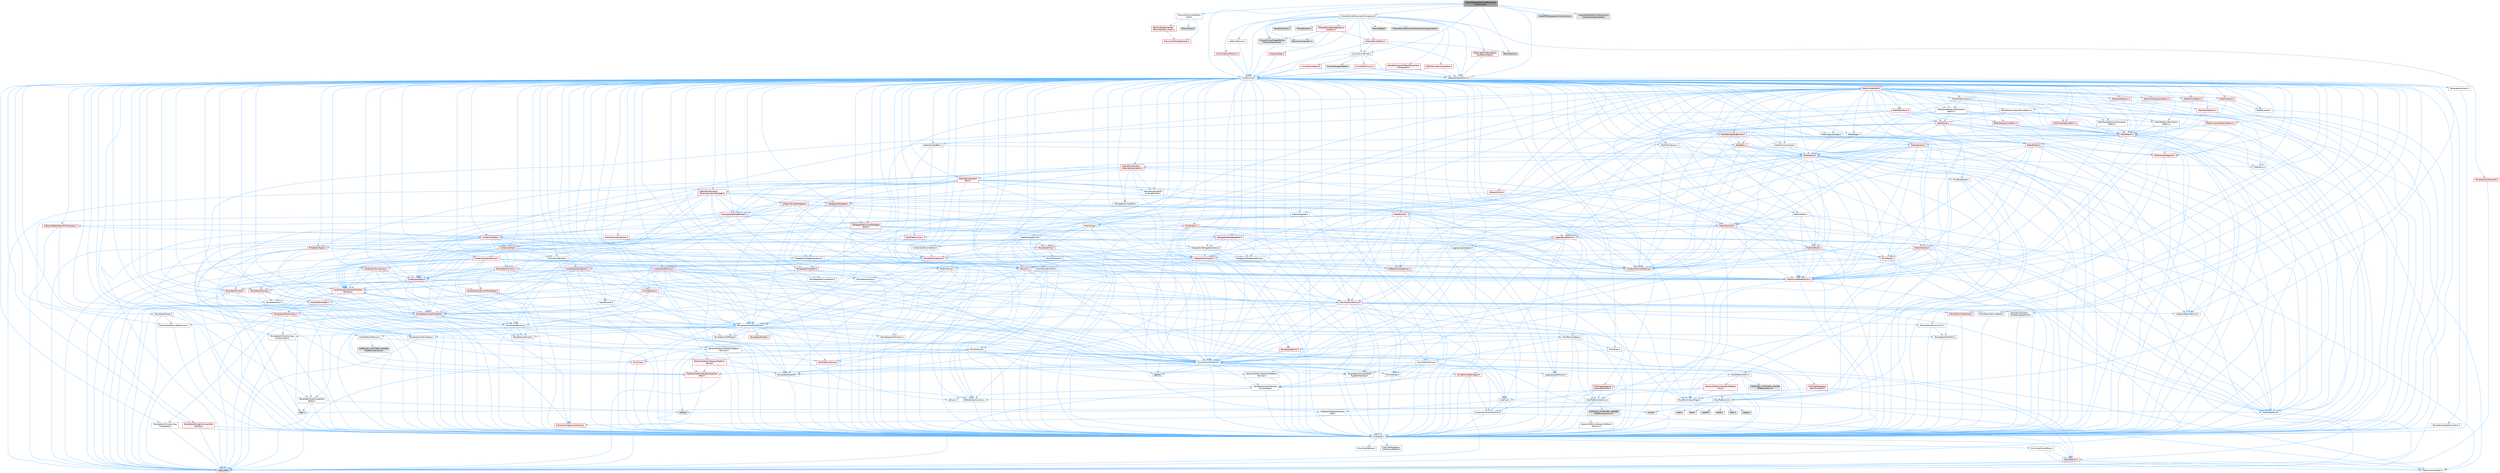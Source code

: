 digraph "ChaosWheeledVehicleMovementComponent.h"
{
 // INTERACTIVE_SVG=YES
 // LATEX_PDF_SIZE
  bgcolor="transparent";
  edge [fontname=Helvetica,fontsize=10,labelfontname=Helvetica,labelfontsize=10];
  node [fontname=Helvetica,fontsize=10,shape=box,height=0.2,width=0.4];
  Node1 [id="Node000001",label="ChaosWheeledVehicleMovement\lComponent.h",height=0.2,width=0.4,color="gray40", fillcolor="grey60", style="filled", fontcolor="black",tooltip=" "];
  Node1 -> Node2 [id="edge1_Node000001_Node000002",color="steelblue1",style="solid",tooltip=" "];
  Node2 [id="Node000002",label="CoreMinimal.h",height=0.2,width=0.4,color="grey40", fillcolor="white", style="filled",URL="$d7/d67/CoreMinimal_8h.html",tooltip=" "];
  Node2 -> Node3 [id="edge2_Node000002_Node000003",color="steelblue1",style="solid",tooltip=" "];
  Node3 [id="Node000003",label="CoreTypes.h",height=0.2,width=0.4,color="grey40", fillcolor="white", style="filled",URL="$dc/dec/CoreTypes_8h.html",tooltip=" "];
  Node3 -> Node4 [id="edge3_Node000003_Node000004",color="steelblue1",style="solid",tooltip=" "];
  Node4 [id="Node000004",label="HAL/Platform.h",height=0.2,width=0.4,color="red", fillcolor="#FFF0F0", style="filled",URL="$d9/dd0/Platform_8h.html",tooltip=" "];
  Node4 -> Node7 [id="edge4_Node000004_Node000007",color="steelblue1",style="solid",tooltip=" "];
  Node7 [id="Node000007",label="type_traits",height=0.2,width=0.4,color="grey60", fillcolor="#E0E0E0", style="filled",tooltip=" "];
  Node4 -> Node8 [id="edge5_Node000004_Node000008",color="steelblue1",style="solid",tooltip=" "];
  Node8 [id="Node000008",label="PreprocessorHelpers.h",height=0.2,width=0.4,color="grey40", fillcolor="white", style="filled",URL="$db/ddb/PreprocessorHelpers_8h.html",tooltip=" "];
  Node3 -> Node14 [id="edge6_Node000003_Node000014",color="steelblue1",style="solid",tooltip=" "];
  Node14 [id="Node000014",label="ProfilingDebugging\l/UMemoryDefines.h",height=0.2,width=0.4,color="grey40", fillcolor="white", style="filled",URL="$d2/da2/UMemoryDefines_8h.html",tooltip=" "];
  Node3 -> Node15 [id="edge7_Node000003_Node000015",color="steelblue1",style="solid",tooltip=" "];
  Node15 [id="Node000015",label="Misc/CoreMiscDefines.h",height=0.2,width=0.4,color="grey40", fillcolor="white", style="filled",URL="$da/d38/CoreMiscDefines_8h.html",tooltip=" "];
  Node15 -> Node4 [id="edge8_Node000015_Node000004",color="steelblue1",style="solid",tooltip=" "];
  Node15 -> Node8 [id="edge9_Node000015_Node000008",color="steelblue1",style="solid",tooltip=" "];
  Node3 -> Node16 [id="edge10_Node000003_Node000016",color="steelblue1",style="solid",tooltip=" "];
  Node16 [id="Node000016",label="Misc/CoreDefines.h",height=0.2,width=0.4,color="grey40", fillcolor="white", style="filled",URL="$d3/dd2/CoreDefines_8h.html",tooltip=" "];
  Node2 -> Node17 [id="edge11_Node000002_Node000017",color="steelblue1",style="solid",tooltip=" "];
  Node17 [id="Node000017",label="CoreFwd.h",height=0.2,width=0.4,color="grey40", fillcolor="white", style="filled",URL="$d1/d1e/CoreFwd_8h.html",tooltip=" "];
  Node17 -> Node3 [id="edge12_Node000017_Node000003",color="steelblue1",style="solid",tooltip=" "];
  Node17 -> Node18 [id="edge13_Node000017_Node000018",color="steelblue1",style="solid",tooltip=" "];
  Node18 [id="Node000018",label="Containers/ContainersFwd.h",height=0.2,width=0.4,color="grey40", fillcolor="white", style="filled",URL="$d4/d0a/ContainersFwd_8h.html",tooltip=" "];
  Node18 -> Node4 [id="edge14_Node000018_Node000004",color="steelblue1",style="solid",tooltip=" "];
  Node18 -> Node3 [id="edge15_Node000018_Node000003",color="steelblue1",style="solid",tooltip=" "];
  Node18 -> Node19 [id="edge16_Node000018_Node000019",color="steelblue1",style="solid",tooltip=" "];
  Node19 [id="Node000019",label="Traits/IsContiguousContainer.h",height=0.2,width=0.4,color="red", fillcolor="#FFF0F0", style="filled",URL="$d5/d3c/IsContiguousContainer_8h.html",tooltip=" "];
  Node19 -> Node3 [id="edge17_Node000019_Node000003",color="steelblue1",style="solid",tooltip=" "];
  Node17 -> Node22 [id="edge18_Node000017_Node000022",color="steelblue1",style="solid",tooltip=" "];
  Node22 [id="Node000022",label="Math/MathFwd.h",height=0.2,width=0.4,color="grey40", fillcolor="white", style="filled",URL="$d2/d10/MathFwd_8h.html",tooltip=" "];
  Node22 -> Node4 [id="edge19_Node000022_Node000004",color="steelblue1",style="solid",tooltip=" "];
  Node17 -> Node23 [id="edge20_Node000017_Node000023",color="steelblue1",style="solid",tooltip=" "];
  Node23 [id="Node000023",label="UObject/UObjectHierarchy\lFwd.h",height=0.2,width=0.4,color="grey40", fillcolor="white", style="filled",URL="$d3/d13/UObjectHierarchyFwd_8h.html",tooltip=" "];
  Node2 -> Node23 [id="edge21_Node000002_Node000023",color="steelblue1",style="solid",tooltip=" "];
  Node2 -> Node18 [id="edge22_Node000002_Node000018",color="steelblue1",style="solid",tooltip=" "];
  Node2 -> Node24 [id="edge23_Node000002_Node000024",color="steelblue1",style="solid",tooltip=" "];
  Node24 [id="Node000024",label="Misc/VarArgs.h",height=0.2,width=0.4,color="grey40", fillcolor="white", style="filled",URL="$d5/d6f/VarArgs_8h.html",tooltip=" "];
  Node24 -> Node3 [id="edge24_Node000024_Node000003",color="steelblue1",style="solid",tooltip=" "];
  Node2 -> Node25 [id="edge25_Node000002_Node000025",color="steelblue1",style="solid",tooltip=" "];
  Node25 [id="Node000025",label="Logging/LogVerbosity.h",height=0.2,width=0.4,color="grey40", fillcolor="white", style="filled",URL="$d2/d8f/LogVerbosity_8h.html",tooltip=" "];
  Node25 -> Node3 [id="edge26_Node000025_Node000003",color="steelblue1",style="solid",tooltip=" "];
  Node2 -> Node26 [id="edge27_Node000002_Node000026",color="steelblue1",style="solid",tooltip=" "];
  Node26 [id="Node000026",label="Misc/OutputDevice.h",height=0.2,width=0.4,color="grey40", fillcolor="white", style="filled",URL="$d7/d32/OutputDevice_8h.html",tooltip=" "];
  Node26 -> Node17 [id="edge28_Node000026_Node000017",color="steelblue1",style="solid",tooltip=" "];
  Node26 -> Node3 [id="edge29_Node000026_Node000003",color="steelblue1",style="solid",tooltip=" "];
  Node26 -> Node25 [id="edge30_Node000026_Node000025",color="steelblue1",style="solid",tooltip=" "];
  Node26 -> Node24 [id="edge31_Node000026_Node000024",color="steelblue1",style="solid",tooltip=" "];
  Node26 -> Node27 [id="edge32_Node000026_Node000027",color="steelblue1",style="solid",tooltip=" "];
  Node27 [id="Node000027",label="Templates/IsArrayOrRefOf\lTypeByPredicate.h",height=0.2,width=0.4,color="grey40", fillcolor="white", style="filled",URL="$d6/da1/IsArrayOrRefOfTypeByPredicate_8h.html",tooltip=" "];
  Node27 -> Node3 [id="edge33_Node000027_Node000003",color="steelblue1",style="solid",tooltip=" "];
  Node26 -> Node28 [id="edge34_Node000026_Node000028",color="steelblue1",style="solid",tooltip=" "];
  Node28 [id="Node000028",label="Templates/IsValidVariadic\lFunctionArg.h",height=0.2,width=0.4,color="grey40", fillcolor="white", style="filled",URL="$d0/dc8/IsValidVariadicFunctionArg_8h.html",tooltip=" "];
  Node28 -> Node3 [id="edge35_Node000028_Node000003",color="steelblue1",style="solid",tooltip=" "];
  Node28 -> Node29 [id="edge36_Node000028_Node000029",color="steelblue1",style="solid",tooltip=" "];
  Node29 [id="Node000029",label="IsEnum.h",height=0.2,width=0.4,color="grey40", fillcolor="white", style="filled",URL="$d4/de5/IsEnum_8h.html",tooltip=" "];
  Node28 -> Node7 [id="edge37_Node000028_Node000007",color="steelblue1",style="solid",tooltip=" "];
  Node26 -> Node30 [id="edge38_Node000026_Node000030",color="steelblue1",style="solid",tooltip=" "];
  Node30 [id="Node000030",label="Traits/IsCharEncodingCompatible\lWith.h",height=0.2,width=0.4,color="red", fillcolor="#FFF0F0", style="filled",URL="$df/dd1/IsCharEncodingCompatibleWith_8h.html",tooltip=" "];
  Node30 -> Node7 [id="edge39_Node000030_Node000007",color="steelblue1",style="solid",tooltip=" "];
  Node2 -> Node32 [id="edge40_Node000002_Node000032",color="steelblue1",style="solid",tooltip=" "];
  Node32 [id="Node000032",label="HAL/PlatformCrt.h",height=0.2,width=0.4,color="grey40", fillcolor="white", style="filled",URL="$d8/d75/PlatformCrt_8h.html",tooltip=" "];
  Node32 -> Node33 [id="edge41_Node000032_Node000033",color="steelblue1",style="solid",tooltip=" "];
  Node33 [id="Node000033",label="new",height=0.2,width=0.4,color="grey60", fillcolor="#E0E0E0", style="filled",tooltip=" "];
  Node32 -> Node34 [id="edge42_Node000032_Node000034",color="steelblue1",style="solid",tooltip=" "];
  Node34 [id="Node000034",label="wchar.h",height=0.2,width=0.4,color="grey60", fillcolor="#E0E0E0", style="filled",tooltip=" "];
  Node32 -> Node35 [id="edge43_Node000032_Node000035",color="steelblue1",style="solid",tooltip=" "];
  Node35 [id="Node000035",label="stddef.h",height=0.2,width=0.4,color="grey60", fillcolor="#E0E0E0", style="filled",tooltip=" "];
  Node32 -> Node36 [id="edge44_Node000032_Node000036",color="steelblue1",style="solid",tooltip=" "];
  Node36 [id="Node000036",label="stdlib.h",height=0.2,width=0.4,color="grey60", fillcolor="#E0E0E0", style="filled",tooltip=" "];
  Node32 -> Node37 [id="edge45_Node000032_Node000037",color="steelblue1",style="solid",tooltip=" "];
  Node37 [id="Node000037",label="stdio.h",height=0.2,width=0.4,color="grey60", fillcolor="#E0E0E0", style="filled",tooltip=" "];
  Node32 -> Node38 [id="edge46_Node000032_Node000038",color="steelblue1",style="solid",tooltip=" "];
  Node38 [id="Node000038",label="stdarg.h",height=0.2,width=0.4,color="grey60", fillcolor="#E0E0E0", style="filled",tooltip=" "];
  Node32 -> Node39 [id="edge47_Node000032_Node000039",color="steelblue1",style="solid",tooltip=" "];
  Node39 [id="Node000039",label="math.h",height=0.2,width=0.4,color="grey60", fillcolor="#E0E0E0", style="filled",tooltip=" "];
  Node32 -> Node40 [id="edge48_Node000032_Node000040",color="steelblue1",style="solid",tooltip=" "];
  Node40 [id="Node000040",label="float.h",height=0.2,width=0.4,color="grey60", fillcolor="#E0E0E0", style="filled",tooltip=" "];
  Node32 -> Node41 [id="edge49_Node000032_Node000041",color="steelblue1",style="solid",tooltip=" "];
  Node41 [id="Node000041",label="string.h",height=0.2,width=0.4,color="grey60", fillcolor="#E0E0E0", style="filled",tooltip=" "];
  Node2 -> Node42 [id="edge50_Node000002_Node000042",color="steelblue1",style="solid",tooltip=" "];
  Node42 [id="Node000042",label="HAL/PlatformMisc.h",height=0.2,width=0.4,color="grey40", fillcolor="white", style="filled",URL="$d0/df5/PlatformMisc_8h.html",tooltip=" "];
  Node42 -> Node3 [id="edge51_Node000042_Node000003",color="steelblue1",style="solid",tooltip=" "];
  Node42 -> Node43 [id="edge52_Node000042_Node000043",color="steelblue1",style="solid",tooltip=" "];
  Node43 [id="Node000043",label="GenericPlatform/GenericPlatform\lMisc.h",height=0.2,width=0.4,color="red", fillcolor="#FFF0F0", style="filled",URL="$db/d9a/GenericPlatformMisc_8h.html",tooltip=" "];
  Node43 -> Node17 [id="edge53_Node000043_Node000017",color="steelblue1",style="solid",tooltip=" "];
  Node43 -> Node3 [id="edge54_Node000043_Node000003",color="steelblue1",style="solid",tooltip=" "];
  Node43 -> Node32 [id="edge55_Node000043_Node000032",color="steelblue1",style="solid",tooltip=" "];
  Node43 -> Node47 [id="edge56_Node000043_Node000047",color="steelblue1",style="solid",tooltip=" "];
  Node47 [id="Node000047",label="Math/NumericLimits.h",height=0.2,width=0.4,color="grey40", fillcolor="white", style="filled",URL="$df/d1b/NumericLimits_8h.html",tooltip=" "];
  Node47 -> Node3 [id="edge57_Node000047_Node000003",color="steelblue1",style="solid",tooltip=" "];
  Node43 -> Node49 [id="edge58_Node000043_Node000049",color="steelblue1",style="solid",tooltip=" "];
  Node49 [id="Node000049",label="Misc/EnumClassFlags.h",height=0.2,width=0.4,color="grey40", fillcolor="white", style="filled",URL="$d8/de7/EnumClassFlags_8h.html",tooltip=" "];
  Node42 -> Node52 [id="edge59_Node000042_Node000052",color="steelblue1",style="solid",tooltip=" "];
  Node52 [id="Node000052",label="COMPILED_PLATFORM_HEADER\l(PlatformMisc.h)",height=0.2,width=0.4,color="grey60", fillcolor="#E0E0E0", style="filled",tooltip=" "];
  Node42 -> Node53 [id="edge60_Node000042_Node000053",color="steelblue1",style="solid",tooltip=" "];
  Node53 [id="Node000053",label="ProfilingDebugging\l/CpuProfilerTrace.h",height=0.2,width=0.4,color="red", fillcolor="#FFF0F0", style="filled",URL="$da/dcb/CpuProfilerTrace_8h.html",tooltip=" "];
  Node53 -> Node3 [id="edge61_Node000053_Node000003",color="steelblue1",style="solid",tooltip=" "];
  Node53 -> Node18 [id="edge62_Node000053_Node000018",color="steelblue1",style="solid",tooltip=" "];
  Node53 -> Node54 [id="edge63_Node000053_Node000054",color="steelblue1",style="solid",tooltip=" "];
  Node54 [id="Node000054",label="HAL/PlatformAtomics.h",height=0.2,width=0.4,color="grey40", fillcolor="white", style="filled",URL="$d3/d36/PlatformAtomics_8h.html",tooltip=" "];
  Node54 -> Node3 [id="edge64_Node000054_Node000003",color="steelblue1",style="solid",tooltip=" "];
  Node54 -> Node55 [id="edge65_Node000054_Node000055",color="steelblue1",style="solid",tooltip=" "];
  Node55 [id="Node000055",label="GenericPlatform/GenericPlatform\lAtomics.h",height=0.2,width=0.4,color="grey40", fillcolor="white", style="filled",URL="$da/d72/GenericPlatformAtomics_8h.html",tooltip=" "];
  Node55 -> Node3 [id="edge66_Node000055_Node000003",color="steelblue1",style="solid",tooltip=" "];
  Node54 -> Node56 [id="edge67_Node000054_Node000056",color="steelblue1",style="solid",tooltip=" "];
  Node56 [id="Node000056",label="COMPILED_PLATFORM_HEADER\l(PlatformAtomics.h)",height=0.2,width=0.4,color="grey60", fillcolor="#E0E0E0", style="filled",tooltip=" "];
  Node53 -> Node8 [id="edge68_Node000053_Node000008",color="steelblue1",style="solid",tooltip=" "];
  Node2 -> Node61 [id="edge69_Node000002_Node000061",color="steelblue1",style="solid",tooltip=" "];
  Node61 [id="Node000061",label="Misc/AssertionMacros.h",height=0.2,width=0.4,color="grey40", fillcolor="white", style="filled",URL="$d0/dfa/AssertionMacros_8h.html",tooltip=" "];
  Node61 -> Node3 [id="edge70_Node000061_Node000003",color="steelblue1",style="solid",tooltip=" "];
  Node61 -> Node4 [id="edge71_Node000061_Node000004",color="steelblue1",style="solid",tooltip=" "];
  Node61 -> Node42 [id="edge72_Node000061_Node000042",color="steelblue1",style="solid",tooltip=" "];
  Node61 -> Node8 [id="edge73_Node000061_Node000008",color="steelblue1",style="solid",tooltip=" "];
  Node61 -> Node62 [id="edge74_Node000061_Node000062",color="steelblue1",style="solid",tooltip=" "];
  Node62 [id="Node000062",label="Templates/EnableIf.h",height=0.2,width=0.4,color="grey40", fillcolor="white", style="filled",URL="$d7/d60/EnableIf_8h.html",tooltip=" "];
  Node62 -> Node3 [id="edge75_Node000062_Node000003",color="steelblue1",style="solid",tooltip=" "];
  Node61 -> Node27 [id="edge76_Node000061_Node000027",color="steelblue1",style="solid",tooltip=" "];
  Node61 -> Node28 [id="edge77_Node000061_Node000028",color="steelblue1",style="solid",tooltip=" "];
  Node61 -> Node30 [id="edge78_Node000061_Node000030",color="steelblue1",style="solid",tooltip=" "];
  Node61 -> Node24 [id="edge79_Node000061_Node000024",color="steelblue1",style="solid",tooltip=" "];
  Node61 -> Node63 [id="edge80_Node000061_Node000063",color="steelblue1",style="solid",tooltip=" "];
  Node63 [id="Node000063",label="String/FormatStringSan.h",height=0.2,width=0.4,color="red", fillcolor="#FFF0F0", style="filled",URL="$d3/d8b/FormatStringSan_8h.html",tooltip=" "];
  Node63 -> Node7 [id="edge81_Node000063_Node000007",color="steelblue1",style="solid",tooltip=" "];
  Node63 -> Node3 [id="edge82_Node000063_Node000003",color="steelblue1",style="solid",tooltip=" "];
  Node63 -> Node28 [id="edge83_Node000063_Node000028",color="steelblue1",style="solid",tooltip=" "];
  Node63 -> Node18 [id="edge84_Node000063_Node000018",color="steelblue1",style="solid",tooltip=" "];
  Node61 -> Node69 [id="edge85_Node000061_Node000069",color="steelblue1",style="solid",tooltip=" "];
  Node69 [id="Node000069",label="atomic",height=0.2,width=0.4,color="grey60", fillcolor="#E0E0E0", style="filled",tooltip=" "];
  Node2 -> Node70 [id="edge86_Node000002_Node000070",color="steelblue1",style="solid",tooltip=" "];
  Node70 [id="Node000070",label="Templates/IsPointer.h",height=0.2,width=0.4,color="grey40", fillcolor="white", style="filled",URL="$d7/d05/IsPointer_8h.html",tooltip=" "];
  Node70 -> Node3 [id="edge87_Node000070_Node000003",color="steelblue1",style="solid",tooltip=" "];
  Node2 -> Node71 [id="edge88_Node000002_Node000071",color="steelblue1",style="solid",tooltip=" "];
  Node71 [id="Node000071",label="HAL/PlatformMemory.h",height=0.2,width=0.4,color="grey40", fillcolor="white", style="filled",URL="$de/d68/PlatformMemory_8h.html",tooltip=" "];
  Node71 -> Node3 [id="edge89_Node000071_Node000003",color="steelblue1",style="solid",tooltip=" "];
  Node71 -> Node72 [id="edge90_Node000071_Node000072",color="steelblue1",style="solid",tooltip=" "];
  Node72 [id="Node000072",label="GenericPlatform/GenericPlatform\lMemory.h",height=0.2,width=0.4,color="grey40", fillcolor="white", style="filled",URL="$dd/d22/GenericPlatformMemory_8h.html",tooltip=" "];
  Node72 -> Node17 [id="edge91_Node000072_Node000017",color="steelblue1",style="solid",tooltip=" "];
  Node72 -> Node3 [id="edge92_Node000072_Node000003",color="steelblue1",style="solid",tooltip=" "];
  Node72 -> Node73 [id="edge93_Node000072_Node000073",color="steelblue1",style="solid",tooltip=" "];
  Node73 [id="Node000073",label="HAL/PlatformString.h",height=0.2,width=0.4,color="red", fillcolor="#FFF0F0", style="filled",URL="$db/db5/PlatformString_8h.html",tooltip=" "];
  Node73 -> Node3 [id="edge94_Node000073_Node000003",color="steelblue1",style="solid",tooltip=" "];
  Node72 -> Node41 [id="edge95_Node000072_Node000041",color="steelblue1",style="solid",tooltip=" "];
  Node72 -> Node34 [id="edge96_Node000072_Node000034",color="steelblue1",style="solid",tooltip=" "];
  Node71 -> Node75 [id="edge97_Node000071_Node000075",color="steelblue1",style="solid",tooltip=" "];
  Node75 [id="Node000075",label="COMPILED_PLATFORM_HEADER\l(PlatformMemory.h)",height=0.2,width=0.4,color="grey60", fillcolor="#E0E0E0", style="filled",tooltip=" "];
  Node2 -> Node54 [id="edge98_Node000002_Node000054",color="steelblue1",style="solid",tooltip=" "];
  Node2 -> Node76 [id="edge99_Node000002_Node000076",color="steelblue1",style="solid",tooltip=" "];
  Node76 [id="Node000076",label="Misc/Exec.h",height=0.2,width=0.4,color="grey40", fillcolor="white", style="filled",URL="$de/ddb/Exec_8h.html",tooltip=" "];
  Node76 -> Node3 [id="edge100_Node000076_Node000003",color="steelblue1",style="solid",tooltip=" "];
  Node76 -> Node61 [id="edge101_Node000076_Node000061",color="steelblue1",style="solid",tooltip=" "];
  Node2 -> Node77 [id="edge102_Node000002_Node000077",color="steelblue1",style="solid",tooltip=" "];
  Node77 [id="Node000077",label="HAL/MemoryBase.h",height=0.2,width=0.4,color="grey40", fillcolor="white", style="filled",URL="$d6/d9f/MemoryBase_8h.html",tooltip=" "];
  Node77 -> Node3 [id="edge103_Node000077_Node000003",color="steelblue1",style="solid",tooltip=" "];
  Node77 -> Node54 [id="edge104_Node000077_Node000054",color="steelblue1",style="solid",tooltip=" "];
  Node77 -> Node32 [id="edge105_Node000077_Node000032",color="steelblue1",style="solid",tooltip=" "];
  Node77 -> Node76 [id="edge106_Node000077_Node000076",color="steelblue1",style="solid",tooltip=" "];
  Node77 -> Node26 [id="edge107_Node000077_Node000026",color="steelblue1",style="solid",tooltip=" "];
  Node77 -> Node78 [id="edge108_Node000077_Node000078",color="steelblue1",style="solid",tooltip=" "];
  Node78 [id="Node000078",label="Templates/Atomic.h",height=0.2,width=0.4,color="red", fillcolor="#FFF0F0", style="filled",URL="$d3/d91/Atomic_8h.html",tooltip=" "];
  Node78 -> Node69 [id="edge109_Node000078_Node000069",color="steelblue1",style="solid",tooltip=" "];
  Node2 -> Node87 [id="edge110_Node000002_Node000087",color="steelblue1",style="solid",tooltip=" "];
  Node87 [id="Node000087",label="HAL/UnrealMemory.h",height=0.2,width=0.4,color="grey40", fillcolor="white", style="filled",URL="$d9/d96/UnrealMemory_8h.html",tooltip=" "];
  Node87 -> Node3 [id="edge111_Node000087_Node000003",color="steelblue1",style="solid",tooltip=" "];
  Node87 -> Node72 [id="edge112_Node000087_Node000072",color="steelblue1",style="solid",tooltip=" "];
  Node87 -> Node77 [id="edge113_Node000087_Node000077",color="steelblue1",style="solid",tooltip=" "];
  Node87 -> Node71 [id="edge114_Node000087_Node000071",color="steelblue1",style="solid",tooltip=" "];
  Node87 -> Node88 [id="edge115_Node000087_Node000088",color="steelblue1",style="solid",tooltip=" "];
  Node88 [id="Node000088",label="ProfilingDebugging\l/MemoryTrace.h",height=0.2,width=0.4,color="red", fillcolor="#FFF0F0", style="filled",URL="$da/dd7/MemoryTrace_8h.html",tooltip=" "];
  Node88 -> Node4 [id="edge116_Node000088_Node000004",color="steelblue1",style="solid",tooltip=" "];
  Node88 -> Node49 [id="edge117_Node000088_Node000049",color="steelblue1",style="solid",tooltip=" "];
  Node87 -> Node70 [id="edge118_Node000087_Node000070",color="steelblue1",style="solid",tooltip=" "];
  Node2 -> Node89 [id="edge119_Node000002_Node000089",color="steelblue1",style="solid",tooltip=" "];
  Node89 [id="Node000089",label="Templates/IsArithmetic.h",height=0.2,width=0.4,color="grey40", fillcolor="white", style="filled",URL="$d2/d5d/IsArithmetic_8h.html",tooltip=" "];
  Node89 -> Node3 [id="edge120_Node000089_Node000003",color="steelblue1",style="solid",tooltip=" "];
  Node2 -> Node83 [id="edge121_Node000002_Node000083",color="steelblue1",style="solid",tooltip=" "];
  Node83 [id="Node000083",label="Templates/AndOrNot.h",height=0.2,width=0.4,color="grey40", fillcolor="white", style="filled",URL="$db/d0a/AndOrNot_8h.html",tooltip=" "];
  Node83 -> Node3 [id="edge122_Node000083_Node000003",color="steelblue1",style="solid",tooltip=" "];
  Node2 -> Node90 [id="edge123_Node000002_Node000090",color="steelblue1",style="solid",tooltip=" "];
  Node90 [id="Node000090",label="Templates/IsPODType.h",height=0.2,width=0.4,color="grey40", fillcolor="white", style="filled",URL="$d7/db1/IsPODType_8h.html",tooltip=" "];
  Node90 -> Node3 [id="edge124_Node000090_Node000003",color="steelblue1",style="solid",tooltip=" "];
  Node2 -> Node91 [id="edge125_Node000002_Node000091",color="steelblue1",style="solid",tooltip=" "];
  Node91 [id="Node000091",label="Templates/IsUECoreType.h",height=0.2,width=0.4,color="grey40", fillcolor="white", style="filled",URL="$d1/db8/IsUECoreType_8h.html",tooltip=" "];
  Node91 -> Node3 [id="edge126_Node000091_Node000003",color="steelblue1",style="solid",tooltip=" "];
  Node91 -> Node7 [id="edge127_Node000091_Node000007",color="steelblue1",style="solid",tooltip=" "];
  Node2 -> Node84 [id="edge128_Node000002_Node000084",color="steelblue1",style="solid",tooltip=" "];
  Node84 [id="Node000084",label="Templates/IsTriviallyCopy\lConstructible.h",height=0.2,width=0.4,color="grey40", fillcolor="white", style="filled",URL="$d3/d78/IsTriviallyCopyConstructible_8h.html",tooltip=" "];
  Node84 -> Node3 [id="edge129_Node000084_Node000003",color="steelblue1",style="solid",tooltip=" "];
  Node84 -> Node7 [id="edge130_Node000084_Node000007",color="steelblue1",style="solid",tooltip=" "];
  Node2 -> Node92 [id="edge131_Node000002_Node000092",color="steelblue1",style="solid",tooltip=" "];
  Node92 [id="Node000092",label="Templates/UnrealTypeTraits.h",height=0.2,width=0.4,color="grey40", fillcolor="white", style="filled",URL="$d2/d2d/UnrealTypeTraits_8h.html",tooltip=" "];
  Node92 -> Node3 [id="edge132_Node000092_Node000003",color="steelblue1",style="solid",tooltip=" "];
  Node92 -> Node70 [id="edge133_Node000092_Node000070",color="steelblue1",style="solid",tooltip=" "];
  Node92 -> Node61 [id="edge134_Node000092_Node000061",color="steelblue1",style="solid",tooltip=" "];
  Node92 -> Node83 [id="edge135_Node000092_Node000083",color="steelblue1",style="solid",tooltip=" "];
  Node92 -> Node62 [id="edge136_Node000092_Node000062",color="steelblue1",style="solid",tooltip=" "];
  Node92 -> Node89 [id="edge137_Node000092_Node000089",color="steelblue1",style="solid",tooltip=" "];
  Node92 -> Node29 [id="edge138_Node000092_Node000029",color="steelblue1",style="solid",tooltip=" "];
  Node92 -> Node93 [id="edge139_Node000092_Node000093",color="steelblue1",style="solid",tooltip=" "];
  Node93 [id="Node000093",label="Templates/Models.h",height=0.2,width=0.4,color="red", fillcolor="#FFF0F0", style="filled",URL="$d3/d0c/Models_8h.html",tooltip=" "];
  Node92 -> Node90 [id="edge140_Node000092_Node000090",color="steelblue1",style="solid",tooltip=" "];
  Node92 -> Node91 [id="edge141_Node000092_Node000091",color="steelblue1",style="solid",tooltip=" "];
  Node92 -> Node84 [id="edge142_Node000092_Node000084",color="steelblue1",style="solid",tooltip=" "];
  Node2 -> Node62 [id="edge143_Node000002_Node000062",color="steelblue1",style="solid",tooltip=" "];
  Node2 -> Node94 [id="edge144_Node000002_Node000094",color="steelblue1",style="solid",tooltip=" "];
  Node94 [id="Node000094",label="Templates/RemoveReference.h",height=0.2,width=0.4,color="grey40", fillcolor="white", style="filled",URL="$da/dbe/RemoveReference_8h.html",tooltip=" "];
  Node94 -> Node3 [id="edge145_Node000094_Node000003",color="steelblue1",style="solid",tooltip=" "];
  Node2 -> Node95 [id="edge146_Node000002_Node000095",color="steelblue1",style="solid",tooltip=" "];
  Node95 [id="Node000095",label="Templates/IntegralConstant.h",height=0.2,width=0.4,color="grey40", fillcolor="white", style="filled",URL="$db/d1b/IntegralConstant_8h.html",tooltip=" "];
  Node95 -> Node3 [id="edge147_Node000095_Node000003",color="steelblue1",style="solid",tooltip=" "];
  Node2 -> Node96 [id="edge148_Node000002_Node000096",color="steelblue1",style="solid",tooltip=" "];
  Node96 [id="Node000096",label="Templates/IsClass.h",height=0.2,width=0.4,color="grey40", fillcolor="white", style="filled",URL="$db/dcb/IsClass_8h.html",tooltip=" "];
  Node96 -> Node3 [id="edge149_Node000096_Node000003",color="steelblue1",style="solid",tooltip=" "];
  Node2 -> Node97 [id="edge150_Node000002_Node000097",color="steelblue1",style="solid",tooltip=" "];
  Node97 [id="Node000097",label="Templates/TypeCompatible\lBytes.h",height=0.2,width=0.4,color="grey40", fillcolor="white", style="filled",URL="$df/d0a/TypeCompatibleBytes_8h.html",tooltip=" "];
  Node97 -> Node3 [id="edge151_Node000097_Node000003",color="steelblue1",style="solid",tooltip=" "];
  Node97 -> Node41 [id="edge152_Node000097_Node000041",color="steelblue1",style="solid",tooltip=" "];
  Node97 -> Node33 [id="edge153_Node000097_Node000033",color="steelblue1",style="solid",tooltip=" "];
  Node97 -> Node7 [id="edge154_Node000097_Node000007",color="steelblue1",style="solid",tooltip=" "];
  Node2 -> Node19 [id="edge155_Node000002_Node000019",color="steelblue1",style="solid",tooltip=" "];
  Node2 -> Node98 [id="edge156_Node000002_Node000098",color="steelblue1",style="solid",tooltip=" "];
  Node98 [id="Node000098",label="Templates/UnrealTemplate.h",height=0.2,width=0.4,color="red", fillcolor="#FFF0F0", style="filled",URL="$d4/d24/UnrealTemplate_8h.html",tooltip=" "];
  Node98 -> Node3 [id="edge157_Node000098_Node000003",color="steelblue1",style="solid",tooltip=" "];
  Node98 -> Node70 [id="edge158_Node000098_Node000070",color="steelblue1",style="solid",tooltip=" "];
  Node98 -> Node87 [id="edge159_Node000098_Node000087",color="steelblue1",style="solid",tooltip=" "];
  Node98 -> Node92 [id="edge160_Node000098_Node000092",color="steelblue1",style="solid",tooltip=" "];
  Node98 -> Node94 [id="edge161_Node000098_Node000094",color="steelblue1",style="solid",tooltip=" "];
  Node98 -> Node97 [id="edge162_Node000098_Node000097",color="steelblue1",style="solid",tooltip=" "];
  Node98 -> Node19 [id="edge163_Node000098_Node000019",color="steelblue1",style="solid",tooltip=" "];
  Node98 -> Node7 [id="edge164_Node000098_Node000007",color="steelblue1",style="solid",tooltip=" "];
  Node2 -> Node47 [id="edge165_Node000002_Node000047",color="steelblue1",style="solid",tooltip=" "];
  Node2 -> Node102 [id="edge166_Node000002_Node000102",color="steelblue1",style="solid",tooltip=" "];
  Node102 [id="Node000102",label="HAL/PlatformMath.h",height=0.2,width=0.4,color="red", fillcolor="#FFF0F0", style="filled",URL="$dc/d53/PlatformMath_8h.html",tooltip=" "];
  Node102 -> Node3 [id="edge167_Node000102_Node000003",color="steelblue1",style="solid",tooltip=" "];
  Node2 -> Node85 [id="edge168_Node000002_Node000085",color="steelblue1",style="solid",tooltip=" "];
  Node85 [id="Node000085",label="Templates/IsTriviallyCopy\lAssignable.h",height=0.2,width=0.4,color="grey40", fillcolor="white", style="filled",URL="$d2/df2/IsTriviallyCopyAssignable_8h.html",tooltip=" "];
  Node85 -> Node3 [id="edge169_Node000085_Node000003",color="steelblue1",style="solid",tooltip=" "];
  Node85 -> Node7 [id="edge170_Node000085_Node000007",color="steelblue1",style="solid",tooltip=" "];
  Node2 -> Node110 [id="edge171_Node000002_Node000110",color="steelblue1",style="solid",tooltip=" "];
  Node110 [id="Node000110",label="Templates/MemoryOps.h",height=0.2,width=0.4,color="red", fillcolor="#FFF0F0", style="filled",URL="$db/dea/MemoryOps_8h.html",tooltip=" "];
  Node110 -> Node3 [id="edge172_Node000110_Node000003",color="steelblue1",style="solid",tooltip=" "];
  Node110 -> Node87 [id="edge173_Node000110_Node000087",color="steelblue1",style="solid",tooltip=" "];
  Node110 -> Node85 [id="edge174_Node000110_Node000085",color="steelblue1",style="solid",tooltip=" "];
  Node110 -> Node84 [id="edge175_Node000110_Node000084",color="steelblue1",style="solid",tooltip=" "];
  Node110 -> Node92 [id="edge176_Node000110_Node000092",color="steelblue1",style="solid",tooltip=" "];
  Node110 -> Node33 [id="edge177_Node000110_Node000033",color="steelblue1",style="solid",tooltip=" "];
  Node110 -> Node7 [id="edge178_Node000110_Node000007",color="steelblue1",style="solid",tooltip=" "];
  Node2 -> Node111 [id="edge179_Node000002_Node000111",color="steelblue1",style="solid",tooltip=" "];
  Node111 [id="Node000111",label="Containers/ContainerAllocation\lPolicies.h",height=0.2,width=0.4,color="red", fillcolor="#FFF0F0", style="filled",URL="$d7/dff/ContainerAllocationPolicies_8h.html",tooltip=" "];
  Node111 -> Node3 [id="edge180_Node000111_Node000003",color="steelblue1",style="solid",tooltip=" "];
  Node111 -> Node111 [id="edge181_Node000111_Node000111",color="steelblue1",style="solid",tooltip=" "];
  Node111 -> Node102 [id="edge182_Node000111_Node000102",color="steelblue1",style="solid",tooltip=" "];
  Node111 -> Node87 [id="edge183_Node000111_Node000087",color="steelblue1",style="solid",tooltip=" "];
  Node111 -> Node47 [id="edge184_Node000111_Node000047",color="steelblue1",style="solid",tooltip=" "];
  Node111 -> Node61 [id="edge185_Node000111_Node000061",color="steelblue1",style="solid",tooltip=" "];
  Node111 -> Node110 [id="edge186_Node000111_Node000110",color="steelblue1",style="solid",tooltip=" "];
  Node111 -> Node97 [id="edge187_Node000111_Node000097",color="steelblue1",style="solid",tooltip=" "];
  Node111 -> Node7 [id="edge188_Node000111_Node000007",color="steelblue1",style="solid",tooltip=" "];
  Node2 -> Node114 [id="edge189_Node000002_Node000114",color="steelblue1",style="solid",tooltip=" "];
  Node114 [id="Node000114",label="Templates/IsEnumClass.h",height=0.2,width=0.4,color="grey40", fillcolor="white", style="filled",URL="$d7/d15/IsEnumClass_8h.html",tooltip=" "];
  Node114 -> Node3 [id="edge190_Node000114_Node000003",color="steelblue1",style="solid",tooltip=" "];
  Node114 -> Node83 [id="edge191_Node000114_Node000083",color="steelblue1",style="solid",tooltip=" "];
  Node2 -> Node115 [id="edge192_Node000002_Node000115",color="steelblue1",style="solid",tooltip=" "];
  Node115 [id="Node000115",label="HAL/PlatformProperties.h",height=0.2,width=0.4,color="red", fillcolor="#FFF0F0", style="filled",URL="$d9/db0/PlatformProperties_8h.html",tooltip=" "];
  Node115 -> Node3 [id="edge193_Node000115_Node000003",color="steelblue1",style="solid",tooltip=" "];
  Node2 -> Node118 [id="edge194_Node000002_Node000118",color="steelblue1",style="solid",tooltip=" "];
  Node118 [id="Node000118",label="Misc/EngineVersionBase.h",height=0.2,width=0.4,color="grey40", fillcolor="white", style="filled",URL="$d5/d2b/EngineVersionBase_8h.html",tooltip=" "];
  Node118 -> Node3 [id="edge195_Node000118_Node000003",color="steelblue1",style="solid",tooltip=" "];
  Node2 -> Node119 [id="edge196_Node000002_Node000119",color="steelblue1",style="solid",tooltip=" "];
  Node119 [id="Node000119",label="Internationalization\l/TextNamespaceFwd.h",height=0.2,width=0.4,color="grey40", fillcolor="white", style="filled",URL="$d8/d97/TextNamespaceFwd_8h.html",tooltip=" "];
  Node119 -> Node3 [id="edge197_Node000119_Node000003",color="steelblue1",style="solid",tooltip=" "];
  Node2 -> Node120 [id="edge198_Node000002_Node000120",color="steelblue1",style="solid",tooltip=" "];
  Node120 [id="Node000120",label="Serialization/Archive.h",height=0.2,width=0.4,color="red", fillcolor="#FFF0F0", style="filled",URL="$d7/d3b/Archive_8h.html",tooltip=" "];
  Node120 -> Node17 [id="edge199_Node000120_Node000017",color="steelblue1",style="solid",tooltip=" "];
  Node120 -> Node3 [id="edge200_Node000120_Node000003",color="steelblue1",style="solid",tooltip=" "];
  Node120 -> Node115 [id="edge201_Node000120_Node000115",color="steelblue1",style="solid",tooltip=" "];
  Node120 -> Node119 [id="edge202_Node000120_Node000119",color="steelblue1",style="solid",tooltip=" "];
  Node120 -> Node22 [id="edge203_Node000120_Node000022",color="steelblue1",style="solid",tooltip=" "];
  Node120 -> Node61 [id="edge204_Node000120_Node000061",color="steelblue1",style="solid",tooltip=" "];
  Node120 -> Node118 [id="edge205_Node000120_Node000118",color="steelblue1",style="solid",tooltip=" "];
  Node120 -> Node24 [id="edge206_Node000120_Node000024",color="steelblue1",style="solid",tooltip=" "];
  Node120 -> Node62 [id="edge207_Node000120_Node000062",color="steelblue1",style="solid",tooltip=" "];
  Node120 -> Node27 [id="edge208_Node000120_Node000027",color="steelblue1",style="solid",tooltip=" "];
  Node120 -> Node114 [id="edge209_Node000120_Node000114",color="steelblue1",style="solid",tooltip=" "];
  Node120 -> Node28 [id="edge210_Node000120_Node000028",color="steelblue1",style="solid",tooltip=" "];
  Node120 -> Node98 [id="edge211_Node000120_Node000098",color="steelblue1",style="solid",tooltip=" "];
  Node120 -> Node30 [id="edge212_Node000120_Node000030",color="steelblue1",style="solid",tooltip=" "];
  Node120 -> Node123 [id="edge213_Node000120_Node000123",color="steelblue1",style="solid",tooltip=" "];
  Node123 [id="Node000123",label="UObject/ObjectVersion.h",height=0.2,width=0.4,color="grey40", fillcolor="white", style="filled",URL="$da/d63/ObjectVersion_8h.html",tooltip=" "];
  Node123 -> Node3 [id="edge214_Node000123_Node000003",color="steelblue1",style="solid",tooltip=" "];
  Node2 -> Node124 [id="edge215_Node000002_Node000124",color="steelblue1",style="solid",tooltip=" "];
  Node124 [id="Node000124",label="Templates/Less.h",height=0.2,width=0.4,color="grey40", fillcolor="white", style="filled",URL="$de/dc8/Less_8h.html",tooltip=" "];
  Node124 -> Node3 [id="edge216_Node000124_Node000003",color="steelblue1",style="solid",tooltip=" "];
  Node124 -> Node98 [id="edge217_Node000124_Node000098",color="steelblue1",style="solid",tooltip=" "];
  Node2 -> Node125 [id="edge218_Node000002_Node000125",color="steelblue1",style="solid",tooltip=" "];
  Node125 [id="Node000125",label="Templates/Sorting.h",height=0.2,width=0.4,color="red", fillcolor="#FFF0F0", style="filled",URL="$d3/d9e/Sorting_8h.html",tooltip=" "];
  Node125 -> Node3 [id="edge219_Node000125_Node000003",color="steelblue1",style="solid",tooltip=" "];
  Node125 -> Node102 [id="edge220_Node000125_Node000102",color="steelblue1",style="solid",tooltip=" "];
  Node125 -> Node124 [id="edge221_Node000125_Node000124",color="steelblue1",style="solid",tooltip=" "];
  Node2 -> Node136 [id="edge222_Node000002_Node000136",color="steelblue1",style="solid",tooltip=" "];
  Node136 [id="Node000136",label="Misc/Char.h",height=0.2,width=0.4,color="red", fillcolor="#FFF0F0", style="filled",URL="$d0/d58/Char_8h.html",tooltip=" "];
  Node136 -> Node3 [id="edge223_Node000136_Node000003",color="steelblue1",style="solid",tooltip=" "];
  Node136 -> Node7 [id="edge224_Node000136_Node000007",color="steelblue1",style="solid",tooltip=" "];
  Node2 -> Node139 [id="edge225_Node000002_Node000139",color="steelblue1",style="solid",tooltip=" "];
  Node139 [id="Node000139",label="GenericPlatform/GenericPlatform\lStricmp.h",height=0.2,width=0.4,color="grey40", fillcolor="white", style="filled",URL="$d2/d86/GenericPlatformStricmp_8h.html",tooltip=" "];
  Node139 -> Node3 [id="edge226_Node000139_Node000003",color="steelblue1",style="solid",tooltip=" "];
  Node2 -> Node140 [id="edge227_Node000002_Node000140",color="steelblue1",style="solid",tooltip=" "];
  Node140 [id="Node000140",label="GenericPlatform/GenericPlatform\lString.h",height=0.2,width=0.4,color="red", fillcolor="#FFF0F0", style="filled",URL="$dd/d20/GenericPlatformString_8h.html",tooltip=" "];
  Node140 -> Node3 [id="edge228_Node000140_Node000003",color="steelblue1",style="solid",tooltip=" "];
  Node140 -> Node139 [id="edge229_Node000140_Node000139",color="steelblue1",style="solid",tooltip=" "];
  Node140 -> Node62 [id="edge230_Node000140_Node000062",color="steelblue1",style="solid",tooltip=" "];
  Node140 -> Node30 [id="edge231_Node000140_Node000030",color="steelblue1",style="solid",tooltip=" "];
  Node140 -> Node7 [id="edge232_Node000140_Node000007",color="steelblue1",style="solid",tooltip=" "];
  Node2 -> Node73 [id="edge233_Node000002_Node000073",color="steelblue1",style="solid",tooltip=" "];
  Node2 -> Node143 [id="edge234_Node000002_Node000143",color="steelblue1",style="solid",tooltip=" "];
  Node143 [id="Node000143",label="Misc/CString.h",height=0.2,width=0.4,color="grey40", fillcolor="white", style="filled",URL="$d2/d49/CString_8h.html",tooltip=" "];
  Node143 -> Node3 [id="edge235_Node000143_Node000003",color="steelblue1",style="solid",tooltip=" "];
  Node143 -> Node32 [id="edge236_Node000143_Node000032",color="steelblue1",style="solid",tooltip=" "];
  Node143 -> Node73 [id="edge237_Node000143_Node000073",color="steelblue1",style="solid",tooltip=" "];
  Node143 -> Node61 [id="edge238_Node000143_Node000061",color="steelblue1",style="solid",tooltip=" "];
  Node143 -> Node136 [id="edge239_Node000143_Node000136",color="steelblue1",style="solid",tooltip=" "];
  Node143 -> Node24 [id="edge240_Node000143_Node000024",color="steelblue1",style="solid",tooltip=" "];
  Node143 -> Node27 [id="edge241_Node000143_Node000027",color="steelblue1",style="solid",tooltip=" "];
  Node143 -> Node28 [id="edge242_Node000143_Node000028",color="steelblue1",style="solid",tooltip=" "];
  Node143 -> Node30 [id="edge243_Node000143_Node000030",color="steelblue1",style="solid",tooltip=" "];
  Node2 -> Node144 [id="edge244_Node000002_Node000144",color="steelblue1",style="solid",tooltip=" "];
  Node144 [id="Node000144",label="Misc/Crc.h",height=0.2,width=0.4,color="red", fillcolor="#FFF0F0", style="filled",URL="$d4/dd2/Crc_8h.html",tooltip=" "];
  Node144 -> Node3 [id="edge245_Node000144_Node000003",color="steelblue1",style="solid",tooltip=" "];
  Node144 -> Node73 [id="edge246_Node000144_Node000073",color="steelblue1",style="solid",tooltip=" "];
  Node144 -> Node61 [id="edge247_Node000144_Node000061",color="steelblue1",style="solid",tooltip=" "];
  Node144 -> Node143 [id="edge248_Node000144_Node000143",color="steelblue1",style="solid",tooltip=" "];
  Node144 -> Node136 [id="edge249_Node000144_Node000136",color="steelblue1",style="solid",tooltip=" "];
  Node144 -> Node92 [id="edge250_Node000144_Node000092",color="steelblue1",style="solid",tooltip=" "];
  Node2 -> Node135 [id="edge251_Node000002_Node000135",color="steelblue1",style="solid",tooltip=" "];
  Node135 [id="Node000135",label="Math/UnrealMathUtility.h",height=0.2,width=0.4,color="red", fillcolor="#FFF0F0", style="filled",URL="$db/db8/UnrealMathUtility_8h.html",tooltip=" "];
  Node135 -> Node3 [id="edge252_Node000135_Node000003",color="steelblue1",style="solid",tooltip=" "];
  Node135 -> Node61 [id="edge253_Node000135_Node000061",color="steelblue1",style="solid",tooltip=" "];
  Node135 -> Node102 [id="edge254_Node000135_Node000102",color="steelblue1",style="solid",tooltip=" "];
  Node135 -> Node22 [id="edge255_Node000135_Node000022",color="steelblue1",style="solid",tooltip=" "];
  Node2 -> Node145 [id="edge256_Node000002_Node000145",color="steelblue1",style="solid",tooltip=" "];
  Node145 [id="Node000145",label="Containers/UnrealString.h",height=0.2,width=0.4,color="red", fillcolor="#FFF0F0", style="filled",URL="$d5/dba/UnrealString_8h.html",tooltip=" "];
  Node2 -> Node149 [id="edge257_Node000002_Node000149",color="steelblue1",style="solid",tooltip=" "];
  Node149 [id="Node000149",label="Containers/Array.h",height=0.2,width=0.4,color="red", fillcolor="#FFF0F0", style="filled",URL="$df/dd0/Array_8h.html",tooltip=" "];
  Node149 -> Node3 [id="edge258_Node000149_Node000003",color="steelblue1",style="solid",tooltip=" "];
  Node149 -> Node61 [id="edge259_Node000149_Node000061",color="steelblue1",style="solid",tooltip=" "];
  Node149 -> Node87 [id="edge260_Node000149_Node000087",color="steelblue1",style="solid",tooltip=" "];
  Node149 -> Node92 [id="edge261_Node000149_Node000092",color="steelblue1",style="solid",tooltip=" "];
  Node149 -> Node98 [id="edge262_Node000149_Node000098",color="steelblue1",style="solid",tooltip=" "];
  Node149 -> Node111 [id="edge263_Node000149_Node000111",color="steelblue1",style="solid",tooltip=" "];
  Node149 -> Node120 [id="edge264_Node000149_Node000120",color="steelblue1",style="solid",tooltip=" "];
  Node149 -> Node128 [id="edge265_Node000149_Node000128",color="steelblue1",style="solid",tooltip=" "];
  Node128 [id="Node000128",label="Templates/Invoke.h",height=0.2,width=0.4,color="red", fillcolor="#FFF0F0", style="filled",URL="$d7/deb/Invoke_8h.html",tooltip=" "];
  Node128 -> Node3 [id="edge266_Node000128_Node000003",color="steelblue1",style="solid",tooltip=" "];
  Node128 -> Node98 [id="edge267_Node000128_Node000098",color="steelblue1",style="solid",tooltip=" "];
  Node128 -> Node7 [id="edge268_Node000128_Node000007",color="steelblue1",style="solid",tooltip=" "];
  Node149 -> Node124 [id="edge269_Node000149_Node000124",color="steelblue1",style="solid",tooltip=" "];
  Node149 -> Node125 [id="edge270_Node000149_Node000125",color="steelblue1",style="solid",tooltip=" "];
  Node149 -> Node172 [id="edge271_Node000149_Node000172",color="steelblue1",style="solid",tooltip=" "];
  Node172 [id="Node000172",label="Templates/AlignmentTemplates.h",height=0.2,width=0.4,color="red", fillcolor="#FFF0F0", style="filled",URL="$dd/d32/AlignmentTemplates_8h.html",tooltip=" "];
  Node172 -> Node3 [id="edge272_Node000172_Node000003",color="steelblue1",style="solid",tooltip=" "];
  Node172 -> Node70 [id="edge273_Node000172_Node000070",color="steelblue1",style="solid",tooltip=" "];
  Node149 -> Node7 [id="edge274_Node000149_Node000007",color="steelblue1",style="solid",tooltip=" "];
  Node2 -> Node173 [id="edge275_Node000002_Node000173",color="steelblue1",style="solid",tooltip=" "];
  Node173 [id="Node000173",label="Misc/FrameNumber.h",height=0.2,width=0.4,color="grey40", fillcolor="white", style="filled",URL="$dd/dbd/FrameNumber_8h.html",tooltip=" "];
  Node173 -> Node3 [id="edge276_Node000173_Node000003",color="steelblue1",style="solid",tooltip=" "];
  Node173 -> Node47 [id="edge277_Node000173_Node000047",color="steelblue1",style="solid",tooltip=" "];
  Node173 -> Node135 [id="edge278_Node000173_Node000135",color="steelblue1",style="solid",tooltip=" "];
  Node173 -> Node62 [id="edge279_Node000173_Node000062",color="steelblue1",style="solid",tooltip=" "];
  Node173 -> Node92 [id="edge280_Node000173_Node000092",color="steelblue1",style="solid",tooltip=" "];
  Node2 -> Node174 [id="edge281_Node000002_Node000174",color="steelblue1",style="solid",tooltip=" "];
  Node174 [id="Node000174",label="Misc/Timespan.h",height=0.2,width=0.4,color="grey40", fillcolor="white", style="filled",URL="$da/dd9/Timespan_8h.html",tooltip=" "];
  Node174 -> Node3 [id="edge282_Node000174_Node000003",color="steelblue1",style="solid",tooltip=" "];
  Node174 -> Node175 [id="edge283_Node000174_Node000175",color="steelblue1",style="solid",tooltip=" "];
  Node175 [id="Node000175",label="Math/Interval.h",height=0.2,width=0.4,color="grey40", fillcolor="white", style="filled",URL="$d1/d55/Interval_8h.html",tooltip=" "];
  Node175 -> Node3 [id="edge284_Node000175_Node000003",color="steelblue1",style="solid",tooltip=" "];
  Node175 -> Node89 [id="edge285_Node000175_Node000089",color="steelblue1",style="solid",tooltip=" "];
  Node175 -> Node92 [id="edge286_Node000175_Node000092",color="steelblue1",style="solid",tooltip=" "];
  Node175 -> Node47 [id="edge287_Node000175_Node000047",color="steelblue1",style="solid",tooltip=" "];
  Node175 -> Node135 [id="edge288_Node000175_Node000135",color="steelblue1",style="solid",tooltip=" "];
  Node174 -> Node135 [id="edge289_Node000174_Node000135",color="steelblue1",style="solid",tooltip=" "];
  Node174 -> Node61 [id="edge290_Node000174_Node000061",color="steelblue1",style="solid",tooltip=" "];
  Node2 -> Node176 [id="edge291_Node000002_Node000176",color="steelblue1",style="solid",tooltip=" "];
  Node176 [id="Node000176",label="Containers/StringConv.h",height=0.2,width=0.4,color="red", fillcolor="#FFF0F0", style="filled",URL="$d3/ddf/StringConv_8h.html",tooltip=" "];
  Node176 -> Node3 [id="edge292_Node000176_Node000003",color="steelblue1",style="solid",tooltip=" "];
  Node176 -> Node61 [id="edge293_Node000176_Node000061",color="steelblue1",style="solid",tooltip=" "];
  Node176 -> Node111 [id="edge294_Node000176_Node000111",color="steelblue1",style="solid",tooltip=" "];
  Node176 -> Node149 [id="edge295_Node000176_Node000149",color="steelblue1",style="solid",tooltip=" "];
  Node176 -> Node143 [id="edge296_Node000176_Node000143",color="steelblue1",style="solid",tooltip=" "];
  Node176 -> Node177 [id="edge297_Node000176_Node000177",color="steelblue1",style="solid",tooltip=" "];
  Node177 [id="Node000177",label="Templates/IsArray.h",height=0.2,width=0.4,color="grey40", fillcolor="white", style="filled",URL="$d8/d8d/IsArray_8h.html",tooltip=" "];
  Node177 -> Node3 [id="edge298_Node000177_Node000003",color="steelblue1",style="solid",tooltip=" "];
  Node176 -> Node98 [id="edge299_Node000176_Node000098",color="steelblue1",style="solid",tooltip=" "];
  Node176 -> Node92 [id="edge300_Node000176_Node000092",color="steelblue1",style="solid",tooltip=" "];
  Node176 -> Node30 [id="edge301_Node000176_Node000030",color="steelblue1",style="solid",tooltip=" "];
  Node176 -> Node19 [id="edge302_Node000176_Node000019",color="steelblue1",style="solid",tooltip=" "];
  Node176 -> Node7 [id="edge303_Node000176_Node000007",color="steelblue1",style="solid",tooltip=" "];
  Node2 -> Node178 [id="edge304_Node000002_Node000178",color="steelblue1",style="solid",tooltip=" "];
  Node178 [id="Node000178",label="UObject/UnrealNames.h",height=0.2,width=0.4,color="red", fillcolor="#FFF0F0", style="filled",URL="$d8/db1/UnrealNames_8h.html",tooltip=" "];
  Node178 -> Node3 [id="edge305_Node000178_Node000003",color="steelblue1",style="solid",tooltip=" "];
  Node2 -> Node180 [id="edge306_Node000002_Node000180",color="steelblue1",style="solid",tooltip=" "];
  Node180 [id="Node000180",label="UObject/NameTypes.h",height=0.2,width=0.4,color="red", fillcolor="#FFF0F0", style="filled",URL="$d6/d35/NameTypes_8h.html",tooltip=" "];
  Node180 -> Node3 [id="edge307_Node000180_Node000003",color="steelblue1",style="solid",tooltip=" "];
  Node180 -> Node61 [id="edge308_Node000180_Node000061",color="steelblue1",style="solid",tooltip=" "];
  Node180 -> Node87 [id="edge309_Node000180_Node000087",color="steelblue1",style="solid",tooltip=" "];
  Node180 -> Node92 [id="edge310_Node000180_Node000092",color="steelblue1",style="solid",tooltip=" "];
  Node180 -> Node98 [id="edge311_Node000180_Node000098",color="steelblue1",style="solid",tooltip=" "];
  Node180 -> Node145 [id="edge312_Node000180_Node000145",color="steelblue1",style="solid",tooltip=" "];
  Node180 -> Node176 [id="edge313_Node000180_Node000176",color="steelblue1",style="solid",tooltip=" "];
  Node180 -> Node178 [id="edge314_Node000180_Node000178",color="steelblue1",style="solid",tooltip=" "];
  Node180 -> Node78 [id="edge315_Node000180_Node000078",color="steelblue1",style="solid",tooltip=" "];
  Node2 -> Node188 [id="edge316_Node000002_Node000188",color="steelblue1",style="solid",tooltip=" "];
  Node188 [id="Node000188",label="Misc/Parse.h",height=0.2,width=0.4,color="red", fillcolor="#FFF0F0", style="filled",URL="$dc/d71/Parse_8h.html",tooltip=" "];
  Node188 -> Node145 [id="edge317_Node000188_Node000145",color="steelblue1",style="solid",tooltip=" "];
  Node188 -> Node3 [id="edge318_Node000188_Node000003",color="steelblue1",style="solid",tooltip=" "];
  Node188 -> Node32 [id="edge319_Node000188_Node000032",color="steelblue1",style="solid",tooltip=" "];
  Node188 -> Node49 [id="edge320_Node000188_Node000049",color="steelblue1",style="solid",tooltip=" "];
  Node188 -> Node189 [id="edge321_Node000188_Node000189",color="steelblue1",style="solid",tooltip=" "];
  Node189 [id="Node000189",label="Templates/Function.h",height=0.2,width=0.4,color="red", fillcolor="#FFF0F0", style="filled",URL="$df/df5/Function_8h.html",tooltip=" "];
  Node189 -> Node3 [id="edge322_Node000189_Node000003",color="steelblue1",style="solid",tooltip=" "];
  Node189 -> Node61 [id="edge323_Node000189_Node000061",color="steelblue1",style="solid",tooltip=" "];
  Node189 -> Node87 [id="edge324_Node000189_Node000087",color="steelblue1",style="solid",tooltip=" "];
  Node189 -> Node92 [id="edge325_Node000189_Node000092",color="steelblue1",style="solid",tooltip=" "];
  Node189 -> Node128 [id="edge326_Node000189_Node000128",color="steelblue1",style="solid",tooltip=" "];
  Node189 -> Node98 [id="edge327_Node000189_Node000098",color="steelblue1",style="solid",tooltip=" "];
  Node189 -> Node135 [id="edge328_Node000189_Node000135",color="steelblue1",style="solid",tooltip=" "];
  Node189 -> Node33 [id="edge329_Node000189_Node000033",color="steelblue1",style="solid",tooltip=" "];
  Node189 -> Node7 [id="edge330_Node000189_Node000007",color="steelblue1",style="solid",tooltip=" "];
  Node2 -> Node172 [id="edge331_Node000002_Node000172",color="steelblue1",style="solid",tooltip=" "];
  Node2 -> Node191 [id="edge332_Node000002_Node000191",color="steelblue1",style="solid",tooltip=" "];
  Node191 [id="Node000191",label="Misc/StructBuilder.h",height=0.2,width=0.4,color="grey40", fillcolor="white", style="filled",URL="$d9/db3/StructBuilder_8h.html",tooltip=" "];
  Node191 -> Node3 [id="edge333_Node000191_Node000003",color="steelblue1",style="solid",tooltip=" "];
  Node191 -> Node135 [id="edge334_Node000191_Node000135",color="steelblue1",style="solid",tooltip=" "];
  Node191 -> Node172 [id="edge335_Node000191_Node000172",color="steelblue1",style="solid",tooltip=" "];
  Node2 -> Node104 [id="edge336_Node000002_Node000104",color="steelblue1",style="solid",tooltip=" "];
  Node104 [id="Node000104",label="Templates/Decay.h",height=0.2,width=0.4,color="grey40", fillcolor="white", style="filled",URL="$dd/d0f/Decay_8h.html",tooltip=" "];
  Node104 -> Node3 [id="edge337_Node000104_Node000003",color="steelblue1",style="solid",tooltip=" "];
  Node104 -> Node94 [id="edge338_Node000104_Node000094",color="steelblue1",style="solid",tooltip=" "];
  Node104 -> Node7 [id="edge339_Node000104_Node000007",color="steelblue1",style="solid",tooltip=" "];
  Node2 -> Node192 [id="edge340_Node000002_Node000192",color="steelblue1",style="solid",tooltip=" "];
  Node192 [id="Node000192",label="Templates/PointerIsConvertible\lFromTo.h",height=0.2,width=0.4,color="red", fillcolor="#FFF0F0", style="filled",URL="$d6/d65/PointerIsConvertibleFromTo_8h.html",tooltip=" "];
  Node192 -> Node3 [id="edge341_Node000192_Node000003",color="steelblue1",style="solid",tooltip=" "];
  Node192 -> Node7 [id="edge342_Node000192_Node000007",color="steelblue1",style="solid",tooltip=" "];
  Node2 -> Node128 [id="edge343_Node000002_Node000128",color="steelblue1",style="solid",tooltip=" "];
  Node2 -> Node189 [id="edge344_Node000002_Node000189",color="steelblue1",style="solid",tooltip=" "];
  Node2 -> Node161 [id="edge345_Node000002_Node000161",color="steelblue1",style="solid",tooltip=" "];
  Node161 [id="Node000161",label="Templates/TypeHash.h",height=0.2,width=0.4,color="red", fillcolor="#FFF0F0", style="filled",URL="$d1/d62/TypeHash_8h.html",tooltip=" "];
  Node161 -> Node3 [id="edge346_Node000161_Node000003",color="steelblue1",style="solid",tooltip=" "];
  Node161 -> Node144 [id="edge347_Node000161_Node000144",color="steelblue1",style="solid",tooltip=" "];
  Node161 -> Node7 [id="edge348_Node000161_Node000007",color="steelblue1",style="solid",tooltip=" "];
  Node2 -> Node193 [id="edge349_Node000002_Node000193",color="steelblue1",style="solid",tooltip=" "];
  Node193 [id="Node000193",label="Containers/ScriptArray.h",height=0.2,width=0.4,color="red", fillcolor="#FFF0F0", style="filled",URL="$dc/daf/ScriptArray_8h.html",tooltip=" "];
  Node193 -> Node3 [id="edge350_Node000193_Node000003",color="steelblue1",style="solid",tooltip=" "];
  Node193 -> Node61 [id="edge351_Node000193_Node000061",color="steelblue1",style="solid",tooltip=" "];
  Node193 -> Node87 [id="edge352_Node000193_Node000087",color="steelblue1",style="solid",tooltip=" "];
  Node193 -> Node111 [id="edge353_Node000193_Node000111",color="steelblue1",style="solid",tooltip=" "];
  Node193 -> Node149 [id="edge354_Node000193_Node000149",color="steelblue1",style="solid",tooltip=" "];
  Node2 -> Node194 [id="edge355_Node000002_Node000194",color="steelblue1",style="solid",tooltip=" "];
  Node194 [id="Node000194",label="Containers/BitArray.h",height=0.2,width=0.4,color="red", fillcolor="#FFF0F0", style="filled",URL="$d1/de4/BitArray_8h.html",tooltip=" "];
  Node194 -> Node111 [id="edge356_Node000194_Node000111",color="steelblue1",style="solid",tooltip=" "];
  Node194 -> Node3 [id="edge357_Node000194_Node000003",color="steelblue1",style="solid",tooltip=" "];
  Node194 -> Node54 [id="edge358_Node000194_Node000054",color="steelblue1",style="solid",tooltip=" "];
  Node194 -> Node87 [id="edge359_Node000194_Node000087",color="steelblue1",style="solid",tooltip=" "];
  Node194 -> Node135 [id="edge360_Node000194_Node000135",color="steelblue1",style="solid",tooltip=" "];
  Node194 -> Node61 [id="edge361_Node000194_Node000061",color="steelblue1",style="solid",tooltip=" "];
  Node194 -> Node49 [id="edge362_Node000194_Node000049",color="steelblue1",style="solid",tooltip=" "];
  Node194 -> Node120 [id="edge363_Node000194_Node000120",color="steelblue1",style="solid",tooltip=" "];
  Node194 -> Node62 [id="edge364_Node000194_Node000062",color="steelblue1",style="solid",tooltip=" "];
  Node194 -> Node128 [id="edge365_Node000194_Node000128",color="steelblue1",style="solid",tooltip=" "];
  Node194 -> Node98 [id="edge366_Node000194_Node000098",color="steelblue1",style="solid",tooltip=" "];
  Node194 -> Node92 [id="edge367_Node000194_Node000092",color="steelblue1",style="solid",tooltip=" "];
  Node2 -> Node195 [id="edge368_Node000002_Node000195",color="steelblue1",style="solid",tooltip=" "];
  Node195 [id="Node000195",label="Containers/SparseArray.h",height=0.2,width=0.4,color="red", fillcolor="#FFF0F0", style="filled",URL="$d5/dbf/SparseArray_8h.html",tooltip=" "];
  Node195 -> Node3 [id="edge369_Node000195_Node000003",color="steelblue1",style="solid",tooltip=" "];
  Node195 -> Node61 [id="edge370_Node000195_Node000061",color="steelblue1",style="solid",tooltip=" "];
  Node195 -> Node87 [id="edge371_Node000195_Node000087",color="steelblue1",style="solid",tooltip=" "];
  Node195 -> Node92 [id="edge372_Node000195_Node000092",color="steelblue1",style="solid",tooltip=" "];
  Node195 -> Node98 [id="edge373_Node000195_Node000098",color="steelblue1",style="solid",tooltip=" "];
  Node195 -> Node111 [id="edge374_Node000195_Node000111",color="steelblue1",style="solid",tooltip=" "];
  Node195 -> Node124 [id="edge375_Node000195_Node000124",color="steelblue1",style="solid",tooltip=" "];
  Node195 -> Node149 [id="edge376_Node000195_Node000149",color="steelblue1",style="solid",tooltip=" "];
  Node195 -> Node135 [id="edge377_Node000195_Node000135",color="steelblue1",style="solid",tooltip=" "];
  Node195 -> Node193 [id="edge378_Node000195_Node000193",color="steelblue1",style="solid",tooltip=" "];
  Node195 -> Node194 [id="edge379_Node000195_Node000194",color="steelblue1",style="solid",tooltip=" "];
  Node195 -> Node145 [id="edge380_Node000195_Node000145",color="steelblue1",style="solid",tooltip=" "];
  Node2 -> Node211 [id="edge381_Node000002_Node000211",color="steelblue1",style="solid",tooltip=" "];
  Node211 [id="Node000211",label="Containers/Set.h",height=0.2,width=0.4,color="red", fillcolor="#FFF0F0", style="filled",URL="$d4/d45/Set_8h.html",tooltip=" "];
  Node211 -> Node111 [id="edge382_Node000211_Node000111",color="steelblue1",style="solid",tooltip=" "];
  Node211 -> Node195 [id="edge383_Node000211_Node000195",color="steelblue1",style="solid",tooltip=" "];
  Node211 -> Node18 [id="edge384_Node000211_Node000018",color="steelblue1",style="solid",tooltip=" "];
  Node211 -> Node135 [id="edge385_Node000211_Node000135",color="steelblue1",style="solid",tooltip=" "];
  Node211 -> Node61 [id="edge386_Node000211_Node000061",color="steelblue1",style="solid",tooltip=" "];
  Node211 -> Node191 [id="edge387_Node000211_Node000191",color="steelblue1",style="solid",tooltip=" "];
  Node211 -> Node189 [id="edge388_Node000211_Node000189",color="steelblue1",style="solid",tooltip=" "];
  Node211 -> Node125 [id="edge389_Node000211_Node000125",color="steelblue1",style="solid",tooltip=" "];
  Node211 -> Node161 [id="edge390_Node000211_Node000161",color="steelblue1",style="solid",tooltip=" "];
  Node211 -> Node98 [id="edge391_Node000211_Node000098",color="steelblue1",style="solid",tooltip=" "];
  Node211 -> Node7 [id="edge392_Node000211_Node000007",color="steelblue1",style="solid",tooltip=" "];
  Node2 -> Node214 [id="edge393_Node000002_Node000214",color="steelblue1",style="solid",tooltip=" "];
  Node214 [id="Node000214",label="Algo/Reverse.h",height=0.2,width=0.4,color="grey40", fillcolor="white", style="filled",URL="$d5/d93/Reverse_8h.html",tooltip=" "];
  Node214 -> Node3 [id="edge394_Node000214_Node000003",color="steelblue1",style="solid",tooltip=" "];
  Node214 -> Node98 [id="edge395_Node000214_Node000098",color="steelblue1",style="solid",tooltip=" "];
  Node2 -> Node215 [id="edge396_Node000002_Node000215",color="steelblue1",style="solid",tooltip=" "];
  Node215 [id="Node000215",label="Containers/Map.h",height=0.2,width=0.4,color="red", fillcolor="#FFF0F0", style="filled",URL="$df/d79/Map_8h.html",tooltip=" "];
  Node215 -> Node3 [id="edge397_Node000215_Node000003",color="steelblue1",style="solid",tooltip=" "];
  Node215 -> Node214 [id="edge398_Node000215_Node000214",color="steelblue1",style="solid",tooltip=" "];
  Node215 -> Node211 [id="edge399_Node000215_Node000211",color="steelblue1",style="solid",tooltip=" "];
  Node215 -> Node145 [id="edge400_Node000215_Node000145",color="steelblue1",style="solid",tooltip=" "];
  Node215 -> Node61 [id="edge401_Node000215_Node000061",color="steelblue1",style="solid",tooltip=" "];
  Node215 -> Node191 [id="edge402_Node000215_Node000191",color="steelblue1",style="solid",tooltip=" "];
  Node215 -> Node189 [id="edge403_Node000215_Node000189",color="steelblue1",style="solid",tooltip=" "];
  Node215 -> Node125 [id="edge404_Node000215_Node000125",color="steelblue1",style="solid",tooltip=" "];
  Node215 -> Node216 [id="edge405_Node000215_Node000216",color="steelblue1",style="solid",tooltip=" "];
  Node216 [id="Node000216",label="Templates/Tuple.h",height=0.2,width=0.4,color="red", fillcolor="#FFF0F0", style="filled",URL="$d2/d4f/Tuple_8h.html",tooltip=" "];
  Node216 -> Node3 [id="edge406_Node000216_Node000003",color="steelblue1",style="solid",tooltip=" "];
  Node216 -> Node98 [id="edge407_Node000216_Node000098",color="steelblue1",style="solid",tooltip=" "];
  Node216 -> Node217 [id="edge408_Node000216_Node000217",color="steelblue1",style="solid",tooltip=" "];
  Node217 [id="Node000217",label="Delegates/IntegerSequence.h",height=0.2,width=0.4,color="grey40", fillcolor="white", style="filled",URL="$d2/dcc/IntegerSequence_8h.html",tooltip=" "];
  Node217 -> Node3 [id="edge409_Node000217_Node000003",color="steelblue1",style="solid",tooltip=" "];
  Node216 -> Node128 [id="edge410_Node000216_Node000128",color="steelblue1",style="solid",tooltip=" "];
  Node216 -> Node161 [id="edge411_Node000216_Node000161",color="steelblue1",style="solid",tooltip=" "];
  Node216 -> Node7 [id="edge412_Node000216_Node000007",color="steelblue1",style="solid",tooltip=" "];
  Node215 -> Node98 [id="edge413_Node000215_Node000098",color="steelblue1",style="solid",tooltip=" "];
  Node215 -> Node92 [id="edge414_Node000215_Node000092",color="steelblue1",style="solid",tooltip=" "];
  Node215 -> Node7 [id="edge415_Node000215_Node000007",color="steelblue1",style="solid",tooltip=" "];
  Node2 -> Node219 [id="edge416_Node000002_Node000219",color="steelblue1",style="solid",tooltip=" "];
  Node219 [id="Node000219",label="Math/IntPoint.h",height=0.2,width=0.4,color="red", fillcolor="#FFF0F0", style="filled",URL="$d3/df7/IntPoint_8h.html",tooltip=" "];
  Node219 -> Node3 [id="edge417_Node000219_Node000003",color="steelblue1",style="solid",tooltip=" "];
  Node219 -> Node61 [id="edge418_Node000219_Node000061",color="steelblue1",style="solid",tooltip=" "];
  Node219 -> Node188 [id="edge419_Node000219_Node000188",color="steelblue1",style="solid",tooltip=" "];
  Node219 -> Node22 [id="edge420_Node000219_Node000022",color="steelblue1",style="solid",tooltip=" "];
  Node219 -> Node135 [id="edge421_Node000219_Node000135",color="steelblue1",style="solid",tooltip=" "];
  Node219 -> Node145 [id="edge422_Node000219_Node000145",color="steelblue1",style="solid",tooltip=" "];
  Node219 -> Node161 [id="edge423_Node000219_Node000161",color="steelblue1",style="solid",tooltip=" "];
  Node2 -> Node221 [id="edge424_Node000002_Node000221",color="steelblue1",style="solid",tooltip=" "];
  Node221 [id="Node000221",label="Math/IntVector.h",height=0.2,width=0.4,color="red", fillcolor="#FFF0F0", style="filled",URL="$d7/d44/IntVector_8h.html",tooltip=" "];
  Node221 -> Node3 [id="edge425_Node000221_Node000003",color="steelblue1",style="solid",tooltip=" "];
  Node221 -> Node144 [id="edge426_Node000221_Node000144",color="steelblue1",style="solid",tooltip=" "];
  Node221 -> Node188 [id="edge427_Node000221_Node000188",color="steelblue1",style="solid",tooltip=" "];
  Node221 -> Node22 [id="edge428_Node000221_Node000022",color="steelblue1",style="solid",tooltip=" "];
  Node221 -> Node135 [id="edge429_Node000221_Node000135",color="steelblue1",style="solid",tooltip=" "];
  Node221 -> Node145 [id="edge430_Node000221_Node000145",color="steelblue1",style="solid",tooltip=" "];
  Node2 -> Node222 [id="edge431_Node000002_Node000222",color="steelblue1",style="solid",tooltip=" "];
  Node222 [id="Node000222",label="Logging/LogCategory.h",height=0.2,width=0.4,color="grey40", fillcolor="white", style="filled",URL="$d9/d36/LogCategory_8h.html",tooltip=" "];
  Node222 -> Node3 [id="edge432_Node000222_Node000003",color="steelblue1",style="solid",tooltip=" "];
  Node222 -> Node25 [id="edge433_Node000222_Node000025",color="steelblue1",style="solid",tooltip=" "];
  Node222 -> Node180 [id="edge434_Node000222_Node000180",color="steelblue1",style="solid",tooltip=" "];
  Node2 -> Node223 [id="edge435_Node000002_Node000223",color="steelblue1",style="solid",tooltip=" "];
  Node223 [id="Node000223",label="Logging/LogMacros.h",height=0.2,width=0.4,color="red", fillcolor="#FFF0F0", style="filled",URL="$d0/d16/LogMacros_8h.html",tooltip=" "];
  Node223 -> Node145 [id="edge436_Node000223_Node000145",color="steelblue1",style="solid",tooltip=" "];
  Node223 -> Node3 [id="edge437_Node000223_Node000003",color="steelblue1",style="solid",tooltip=" "];
  Node223 -> Node8 [id="edge438_Node000223_Node000008",color="steelblue1",style="solid",tooltip=" "];
  Node223 -> Node222 [id="edge439_Node000223_Node000222",color="steelblue1",style="solid",tooltip=" "];
  Node223 -> Node25 [id="edge440_Node000223_Node000025",color="steelblue1",style="solid",tooltip=" "];
  Node223 -> Node61 [id="edge441_Node000223_Node000061",color="steelblue1",style="solid",tooltip=" "];
  Node223 -> Node24 [id="edge442_Node000223_Node000024",color="steelblue1",style="solid",tooltip=" "];
  Node223 -> Node63 [id="edge443_Node000223_Node000063",color="steelblue1",style="solid",tooltip=" "];
  Node223 -> Node62 [id="edge444_Node000223_Node000062",color="steelblue1",style="solid",tooltip=" "];
  Node223 -> Node27 [id="edge445_Node000223_Node000027",color="steelblue1",style="solid",tooltip=" "];
  Node223 -> Node28 [id="edge446_Node000223_Node000028",color="steelblue1",style="solid",tooltip=" "];
  Node223 -> Node30 [id="edge447_Node000223_Node000030",color="steelblue1",style="solid",tooltip=" "];
  Node223 -> Node7 [id="edge448_Node000223_Node000007",color="steelblue1",style="solid",tooltip=" "];
  Node2 -> Node226 [id="edge449_Node000002_Node000226",color="steelblue1",style="solid",tooltip=" "];
  Node226 [id="Node000226",label="Math/Vector2D.h",height=0.2,width=0.4,color="red", fillcolor="#FFF0F0", style="filled",URL="$d3/db0/Vector2D_8h.html",tooltip=" "];
  Node226 -> Node3 [id="edge450_Node000226_Node000003",color="steelblue1",style="solid",tooltip=" "];
  Node226 -> Node22 [id="edge451_Node000226_Node000022",color="steelblue1",style="solid",tooltip=" "];
  Node226 -> Node61 [id="edge452_Node000226_Node000061",color="steelblue1",style="solid",tooltip=" "];
  Node226 -> Node144 [id="edge453_Node000226_Node000144",color="steelblue1",style="solid",tooltip=" "];
  Node226 -> Node135 [id="edge454_Node000226_Node000135",color="steelblue1",style="solid",tooltip=" "];
  Node226 -> Node145 [id="edge455_Node000226_Node000145",color="steelblue1",style="solid",tooltip=" "];
  Node226 -> Node188 [id="edge456_Node000226_Node000188",color="steelblue1",style="solid",tooltip=" "];
  Node226 -> Node219 [id="edge457_Node000226_Node000219",color="steelblue1",style="solid",tooltip=" "];
  Node226 -> Node223 [id="edge458_Node000226_Node000223",color="steelblue1",style="solid",tooltip=" "];
  Node226 -> Node7 [id="edge459_Node000226_Node000007",color="steelblue1",style="solid",tooltip=" "];
  Node2 -> Node230 [id="edge460_Node000002_Node000230",color="steelblue1",style="solid",tooltip=" "];
  Node230 [id="Node000230",label="Math/IntRect.h",height=0.2,width=0.4,color="grey40", fillcolor="white", style="filled",URL="$d7/d53/IntRect_8h.html",tooltip=" "];
  Node230 -> Node3 [id="edge461_Node000230_Node000003",color="steelblue1",style="solid",tooltip=" "];
  Node230 -> Node22 [id="edge462_Node000230_Node000022",color="steelblue1",style="solid",tooltip=" "];
  Node230 -> Node135 [id="edge463_Node000230_Node000135",color="steelblue1",style="solid",tooltip=" "];
  Node230 -> Node145 [id="edge464_Node000230_Node000145",color="steelblue1",style="solid",tooltip=" "];
  Node230 -> Node219 [id="edge465_Node000230_Node000219",color="steelblue1",style="solid",tooltip=" "];
  Node230 -> Node226 [id="edge466_Node000230_Node000226",color="steelblue1",style="solid",tooltip=" "];
  Node2 -> Node231 [id="edge467_Node000002_Node000231",color="steelblue1",style="solid",tooltip=" "];
  Node231 [id="Node000231",label="Misc/ByteSwap.h",height=0.2,width=0.4,color="grey40", fillcolor="white", style="filled",URL="$dc/dd7/ByteSwap_8h.html",tooltip=" "];
  Node231 -> Node3 [id="edge468_Node000231_Node000003",color="steelblue1",style="solid",tooltip=" "];
  Node231 -> Node32 [id="edge469_Node000231_Node000032",color="steelblue1",style="solid",tooltip=" "];
  Node2 -> Node160 [id="edge470_Node000002_Node000160",color="steelblue1",style="solid",tooltip=" "];
  Node160 [id="Node000160",label="Containers/EnumAsByte.h",height=0.2,width=0.4,color="grey40", fillcolor="white", style="filled",URL="$d6/d9a/EnumAsByte_8h.html",tooltip=" "];
  Node160 -> Node3 [id="edge471_Node000160_Node000003",color="steelblue1",style="solid",tooltip=" "];
  Node160 -> Node90 [id="edge472_Node000160_Node000090",color="steelblue1",style="solid",tooltip=" "];
  Node160 -> Node161 [id="edge473_Node000160_Node000161",color="steelblue1",style="solid",tooltip=" "];
  Node2 -> Node232 [id="edge474_Node000002_Node000232",color="steelblue1",style="solid",tooltip=" "];
  Node232 [id="Node000232",label="HAL/PlatformTLS.h",height=0.2,width=0.4,color="red", fillcolor="#FFF0F0", style="filled",URL="$d0/def/PlatformTLS_8h.html",tooltip=" "];
  Node232 -> Node3 [id="edge475_Node000232_Node000003",color="steelblue1",style="solid",tooltip=" "];
  Node2 -> Node235 [id="edge476_Node000002_Node000235",color="steelblue1",style="solid",tooltip=" "];
  Node235 [id="Node000235",label="CoreGlobals.h",height=0.2,width=0.4,color="red", fillcolor="#FFF0F0", style="filled",URL="$d5/d8c/CoreGlobals_8h.html",tooltip=" "];
  Node235 -> Node145 [id="edge477_Node000235_Node000145",color="steelblue1",style="solid",tooltip=" "];
  Node235 -> Node3 [id="edge478_Node000235_Node000003",color="steelblue1",style="solid",tooltip=" "];
  Node235 -> Node232 [id="edge479_Node000235_Node000232",color="steelblue1",style="solid",tooltip=" "];
  Node235 -> Node223 [id="edge480_Node000235_Node000223",color="steelblue1",style="solid",tooltip=" "];
  Node235 -> Node49 [id="edge481_Node000235_Node000049",color="steelblue1",style="solid",tooltip=" "];
  Node235 -> Node26 [id="edge482_Node000235_Node000026",color="steelblue1",style="solid",tooltip=" "];
  Node235 -> Node53 [id="edge483_Node000235_Node000053",color="steelblue1",style="solid",tooltip=" "];
  Node235 -> Node78 [id="edge484_Node000235_Node000078",color="steelblue1",style="solid",tooltip=" "];
  Node235 -> Node180 [id="edge485_Node000235_Node000180",color="steelblue1",style="solid",tooltip=" "];
  Node235 -> Node69 [id="edge486_Node000235_Node000069",color="steelblue1",style="solid",tooltip=" "];
  Node2 -> Node236 [id="edge487_Node000002_Node000236",color="steelblue1",style="solid",tooltip=" "];
  Node236 [id="Node000236",label="Templates/SharedPointer.h",height=0.2,width=0.4,color="red", fillcolor="#FFF0F0", style="filled",URL="$d2/d17/SharedPointer_8h.html",tooltip=" "];
  Node236 -> Node3 [id="edge488_Node000236_Node000003",color="steelblue1",style="solid",tooltip=" "];
  Node236 -> Node192 [id="edge489_Node000236_Node000192",color="steelblue1",style="solid",tooltip=" "];
  Node236 -> Node61 [id="edge490_Node000236_Node000061",color="steelblue1",style="solid",tooltip=" "];
  Node236 -> Node87 [id="edge491_Node000236_Node000087",color="steelblue1",style="solid",tooltip=" "];
  Node236 -> Node149 [id="edge492_Node000236_Node000149",color="steelblue1",style="solid",tooltip=" "];
  Node236 -> Node215 [id="edge493_Node000236_Node000215",color="steelblue1",style="solid",tooltip=" "];
  Node236 -> Node235 [id="edge494_Node000236_Node000235",color="steelblue1",style="solid",tooltip=" "];
  Node2 -> Node241 [id="edge495_Node000002_Node000241",color="steelblue1",style="solid",tooltip=" "];
  Node241 [id="Node000241",label="Internationalization\l/CulturePointer.h",height=0.2,width=0.4,color="grey40", fillcolor="white", style="filled",URL="$d6/dbe/CulturePointer_8h.html",tooltip=" "];
  Node241 -> Node3 [id="edge496_Node000241_Node000003",color="steelblue1",style="solid",tooltip=" "];
  Node241 -> Node236 [id="edge497_Node000241_Node000236",color="steelblue1",style="solid",tooltip=" "];
  Node2 -> Node242 [id="edge498_Node000002_Node000242",color="steelblue1",style="solid",tooltip=" "];
  Node242 [id="Node000242",label="UObject/WeakObjectPtrTemplates.h",height=0.2,width=0.4,color="red", fillcolor="#FFF0F0", style="filled",URL="$d8/d3b/WeakObjectPtrTemplates_8h.html",tooltip=" "];
  Node242 -> Node3 [id="edge499_Node000242_Node000003",color="steelblue1",style="solid",tooltip=" "];
  Node242 -> Node215 [id="edge500_Node000242_Node000215",color="steelblue1",style="solid",tooltip=" "];
  Node242 -> Node7 [id="edge501_Node000242_Node000007",color="steelblue1",style="solid",tooltip=" "];
  Node2 -> Node245 [id="edge502_Node000002_Node000245",color="steelblue1",style="solid",tooltip=" "];
  Node245 [id="Node000245",label="Delegates/DelegateSettings.h",height=0.2,width=0.4,color="grey40", fillcolor="white", style="filled",URL="$d0/d97/DelegateSettings_8h.html",tooltip=" "];
  Node245 -> Node3 [id="edge503_Node000245_Node000003",color="steelblue1",style="solid",tooltip=" "];
  Node2 -> Node246 [id="edge504_Node000002_Node000246",color="steelblue1",style="solid",tooltip=" "];
  Node246 [id="Node000246",label="Delegates/IDelegateInstance.h",height=0.2,width=0.4,color="grey40", fillcolor="white", style="filled",URL="$d2/d10/IDelegateInstance_8h.html",tooltip=" "];
  Node246 -> Node3 [id="edge505_Node000246_Node000003",color="steelblue1",style="solid",tooltip=" "];
  Node246 -> Node161 [id="edge506_Node000246_Node000161",color="steelblue1",style="solid",tooltip=" "];
  Node246 -> Node180 [id="edge507_Node000246_Node000180",color="steelblue1",style="solid",tooltip=" "];
  Node246 -> Node245 [id="edge508_Node000246_Node000245",color="steelblue1",style="solid",tooltip=" "];
  Node2 -> Node247 [id="edge509_Node000002_Node000247",color="steelblue1",style="solid",tooltip=" "];
  Node247 [id="Node000247",label="Delegates/DelegateBase.h",height=0.2,width=0.4,color="red", fillcolor="#FFF0F0", style="filled",URL="$da/d67/DelegateBase_8h.html",tooltip=" "];
  Node247 -> Node3 [id="edge510_Node000247_Node000003",color="steelblue1",style="solid",tooltip=" "];
  Node247 -> Node111 [id="edge511_Node000247_Node000111",color="steelblue1",style="solid",tooltip=" "];
  Node247 -> Node135 [id="edge512_Node000247_Node000135",color="steelblue1",style="solid",tooltip=" "];
  Node247 -> Node180 [id="edge513_Node000247_Node000180",color="steelblue1",style="solid",tooltip=" "];
  Node247 -> Node245 [id="edge514_Node000247_Node000245",color="steelblue1",style="solid",tooltip=" "];
  Node247 -> Node246 [id="edge515_Node000247_Node000246",color="steelblue1",style="solid",tooltip=" "];
  Node2 -> Node255 [id="edge516_Node000002_Node000255",color="steelblue1",style="solid",tooltip=" "];
  Node255 [id="Node000255",label="Delegates/MulticastDelegate\lBase.h",height=0.2,width=0.4,color="red", fillcolor="#FFF0F0", style="filled",URL="$db/d16/MulticastDelegateBase_8h.html",tooltip=" "];
  Node255 -> Node3 [id="edge517_Node000255_Node000003",color="steelblue1",style="solid",tooltip=" "];
  Node255 -> Node111 [id="edge518_Node000255_Node000111",color="steelblue1",style="solid",tooltip=" "];
  Node255 -> Node149 [id="edge519_Node000255_Node000149",color="steelblue1",style="solid",tooltip=" "];
  Node255 -> Node135 [id="edge520_Node000255_Node000135",color="steelblue1",style="solid",tooltip=" "];
  Node255 -> Node246 [id="edge521_Node000255_Node000246",color="steelblue1",style="solid",tooltip=" "];
  Node255 -> Node247 [id="edge522_Node000255_Node000247",color="steelblue1",style="solid",tooltip=" "];
  Node2 -> Node217 [id="edge523_Node000002_Node000217",color="steelblue1",style="solid",tooltip=" "];
  Node2 -> Node216 [id="edge524_Node000002_Node000216",color="steelblue1",style="solid",tooltip=" "];
  Node2 -> Node256 [id="edge525_Node000002_Node000256",color="steelblue1",style="solid",tooltip=" "];
  Node256 [id="Node000256",label="UObject/ScriptDelegates.h",height=0.2,width=0.4,color="red", fillcolor="#FFF0F0", style="filled",URL="$de/d81/ScriptDelegates_8h.html",tooltip=" "];
  Node256 -> Node149 [id="edge526_Node000256_Node000149",color="steelblue1",style="solid",tooltip=" "];
  Node256 -> Node111 [id="edge527_Node000256_Node000111",color="steelblue1",style="solid",tooltip=" "];
  Node256 -> Node145 [id="edge528_Node000256_Node000145",color="steelblue1",style="solid",tooltip=" "];
  Node256 -> Node61 [id="edge529_Node000256_Node000061",color="steelblue1",style="solid",tooltip=" "];
  Node256 -> Node236 [id="edge530_Node000256_Node000236",color="steelblue1",style="solid",tooltip=" "];
  Node256 -> Node161 [id="edge531_Node000256_Node000161",color="steelblue1",style="solid",tooltip=" "];
  Node256 -> Node92 [id="edge532_Node000256_Node000092",color="steelblue1",style="solid",tooltip=" "];
  Node256 -> Node180 [id="edge533_Node000256_Node000180",color="steelblue1",style="solid",tooltip=" "];
  Node2 -> Node258 [id="edge534_Node000002_Node000258",color="steelblue1",style="solid",tooltip=" "];
  Node258 [id="Node000258",label="Delegates/Delegate.h",height=0.2,width=0.4,color="red", fillcolor="#FFF0F0", style="filled",URL="$d4/d80/Delegate_8h.html",tooltip=" "];
  Node258 -> Node3 [id="edge535_Node000258_Node000003",color="steelblue1",style="solid",tooltip=" "];
  Node258 -> Node61 [id="edge536_Node000258_Node000061",color="steelblue1",style="solid",tooltip=" "];
  Node258 -> Node180 [id="edge537_Node000258_Node000180",color="steelblue1",style="solid",tooltip=" "];
  Node258 -> Node236 [id="edge538_Node000258_Node000236",color="steelblue1",style="solid",tooltip=" "];
  Node258 -> Node242 [id="edge539_Node000258_Node000242",color="steelblue1",style="solid",tooltip=" "];
  Node258 -> Node255 [id="edge540_Node000258_Node000255",color="steelblue1",style="solid",tooltip=" "];
  Node258 -> Node217 [id="edge541_Node000258_Node000217",color="steelblue1",style="solid",tooltip=" "];
  Node2 -> Node263 [id="edge542_Node000002_Node000263",color="steelblue1",style="solid",tooltip=" "];
  Node263 [id="Node000263",label="Internationalization\l/TextLocalizationManager.h",height=0.2,width=0.4,color="red", fillcolor="#FFF0F0", style="filled",URL="$d5/d2e/TextLocalizationManager_8h.html",tooltip=" "];
  Node263 -> Node149 [id="edge543_Node000263_Node000149",color="steelblue1",style="solid",tooltip=" "];
  Node263 -> Node111 [id="edge544_Node000263_Node000111",color="steelblue1",style="solid",tooltip=" "];
  Node263 -> Node215 [id="edge545_Node000263_Node000215",color="steelblue1",style="solid",tooltip=" "];
  Node263 -> Node211 [id="edge546_Node000263_Node000211",color="steelblue1",style="solid",tooltip=" "];
  Node263 -> Node145 [id="edge547_Node000263_Node000145",color="steelblue1",style="solid",tooltip=" "];
  Node263 -> Node3 [id="edge548_Node000263_Node000003",color="steelblue1",style="solid",tooltip=" "];
  Node263 -> Node258 [id="edge549_Node000263_Node000258",color="steelblue1",style="solid",tooltip=" "];
  Node263 -> Node144 [id="edge550_Node000263_Node000144",color="steelblue1",style="solid",tooltip=" "];
  Node263 -> Node49 [id="edge551_Node000263_Node000049",color="steelblue1",style="solid",tooltip=" "];
  Node263 -> Node189 [id="edge552_Node000263_Node000189",color="steelblue1",style="solid",tooltip=" "];
  Node263 -> Node236 [id="edge553_Node000263_Node000236",color="steelblue1",style="solid",tooltip=" "];
  Node263 -> Node69 [id="edge554_Node000263_Node000069",color="steelblue1",style="solid",tooltip=" "];
  Node2 -> Node204 [id="edge555_Node000002_Node000204",color="steelblue1",style="solid",tooltip=" "];
  Node204 [id="Node000204",label="Misc/Optional.h",height=0.2,width=0.4,color="red", fillcolor="#FFF0F0", style="filled",URL="$d2/dae/Optional_8h.html",tooltip=" "];
  Node204 -> Node3 [id="edge556_Node000204_Node000003",color="steelblue1",style="solid",tooltip=" "];
  Node204 -> Node61 [id="edge557_Node000204_Node000061",color="steelblue1",style="solid",tooltip=" "];
  Node204 -> Node110 [id="edge558_Node000204_Node000110",color="steelblue1",style="solid",tooltip=" "];
  Node204 -> Node98 [id="edge559_Node000204_Node000098",color="steelblue1",style="solid",tooltip=" "];
  Node204 -> Node120 [id="edge560_Node000204_Node000120",color="steelblue1",style="solid",tooltip=" "];
  Node2 -> Node177 [id="edge561_Node000002_Node000177",color="steelblue1",style="solid",tooltip=" "];
  Node2 -> Node209 [id="edge562_Node000002_Node000209",color="steelblue1",style="solid",tooltip=" "];
  Node209 [id="Node000209",label="Templates/RemoveExtent.h",height=0.2,width=0.4,color="grey40", fillcolor="white", style="filled",URL="$dc/de9/RemoveExtent_8h.html",tooltip=" "];
  Node209 -> Node3 [id="edge563_Node000209_Node000003",color="steelblue1",style="solid",tooltip=" "];
  Node2 -> Node208 [id="edge564_Node000002_Node000208",color="steelblue1",style="solid",tooltip=" "];
  Node208 [id="Node000208",label="Templates/UniquePtr.h",height=0.2,width=0.4,color="red", fillcolor="#FFF0F0", style="filled",URL="$de/d1a/UniquePtr_8h.html",tooltip=" "];
  Node208 -> Node3 [id="edge565_Node000208_Node000003",color="steelblue1",style="solid",tooltip=" "];
  Node208 -> Node98 [id="edge566_Node000208_Node000098",color="steelblue1",style="solid",tooltip=" "];
  Node208 -> Node177 [id="edge567_Node000208_Node000177",color="steelblue1",style="solid",tooltip=" "];
  Node208 -> Node209 [id="edge568_Node000208_Node000209",color="steelblue1",style="solid",tooltip=" "];
  Node208 -> Node7 [id="edge569_Node000208_Node000007",color="steelblue1",style="solid",tooltip=" "];
  Node2 -> Node270 [id="edge570_Node000002_Node000270",color="steelblue1",style="solid",tooltip=" "];
  Node270 [id="Node000270",label="Internationalization\l/Text.h",height=0.2,width=0.4,color="red", fillcolor="#FFF0F0", style="filled",URL="$d6/d35/Text_8h.html",tooltip=" "];
  Node270 -> Node3 [id="edge571_Node000270_Node000003",color="steelblue1",style="solid",tooltip=" "];
  Node270 -> Node54 [id="edge572_Node000270_Node000054",color="steelblue1",style="solid",tooltip=" "];
  Node270 -> Node61 [id="edge573_Node000270_Node000061",color="steelblue1",style="solid",tooltip=" "];
  Node270 -> Node49 [id="edge574_Node000270_Node000049",color="steelblue1",style="solid",tooltip=" "];
  Node270 -> Node92 [id="edge575_Node000270_Node000092",color="steelblue1",style="solid",tooltip=" "];
  Node270 -> Node149 [id="edge576_Node000270_Node000149",color="steelblue1",style="solid",tooltip=" "];
  Node270 -> Node145 [id="edge577_Node000270_Node000145",color="steelblue1",style="solid",tooltip=" "];
  Node270 -> Node160 [id="edge578_Node000270_Node000160",color="steelblue1",style="solid",tooltip=" "];
  Node270 -> Node236 [id="edge579_Node000270_Node000236",color="steelblue1",style="solid",tooltip=" "];
  Node270 -> Node241 [id="edge580_Node000270_Node000241",color="steelblue1",style="solid",tooltip=" "];
  Node270 -> Node263 [id="edge581_Node000270_Node000263",color="steelblue1",style="solid",tooltip=" "];
  Node270 -> Node204 [id="edge582_Node000270_Node000204",color="steelblue1",style="solid",tooltip=" "];
  Node270 -> Node208 [id="edge583_Node000270_Node000208",color="steelblue1",style="solid",tooltip=" "];
  Node270 -> Node7 [id="edge584_Node000270_Node000007",color="steelblue1",style="solid",tooltip=" "];
  Node2 -> Node207 [id="edge585_Node000002_Node000207",color="steelblue1",style="solid",tooltip=" "];
  Node207 [id="Node000207",label="Templates/UniqueObj.h",height=0.2,width=0.4,color="grey40", fillcolor="white", style="filled",URL="$da/d95/UniqueObj_8h.html",tooltip=" "];
  Node207 -> Node3 [id="edge586_Node000207_Node000003",color="steelblue1",style="solid",tooltip=" "];
  Node207 -> Node208 [id="edge587_Node000207_Node000208",color="steelblue1",style="solid",tooltip=" "];
  Node2 -> Node276 [id="edge588_Node000002_Node000276",color="steelblue1",style="solid",tooltip=" "];
  Node276 [id="Node000276",label="Internationalization\l/Internationalization.h",height=0.2,width=0.4,color="red", fillcolor="#FFF0F0", style="filled",URL="$da/de4/Internationalization_8h.html",tooltip=" "];
  Node276 -> Node149 [id="edge589_Node000276_Node000149",color="steelblue1",style="solid",tooltip=" "];
  Node276 -> Node145 [id="edge590_Node000276_Node000145",color="steelblue1",style="solid",tooltip=" "];
  Node276 -> Node3 [id="edge591_Node000276_Node000003",color="steelblue1",style="solid",tooltip=" "];
  Node276 -> Node258 [id="edge592_Node000276_Node000258",color="steelblue1",style="solid",tooltip=" "];
  Node276 -> Node241 [id="edge593_Node000276_Node000241",color="steelblue1",style="solid",tooltip=" "];
  Node276 -> Node270 [id="edge594_Node000276_Node000270",color="steelblue1",style="solid",tooltip=" "];
  Node276 -> Node236 [id="edge595_Node000276_Node000236",color="steelblue1",style="solid",tooltip=" "];
  Node276 -> Node216 [id="edge596_Node000276_Node000216",color="steelblue1",style="solid",tooltip=" "];
  Node276 -> Node207 [id="edge597_Node000276_Node000207",color="steelblue1",style="solid",tooltip=" "];
  Node276 -> Node180 [id="edge598_Node000276_Node000180",color="steelblue1",style="solid",tooltip=" "];
  Node2 -> Node277 [id="edge599_Node000002_Node000277",color="steelblue1",style="solid",tooltip=" "];
  Node277 [id="Node000277",label="Math/Vector.h",height=0.2,width=0.4,color="red", fillcolor="#FFF0F0", style="filled",URL="$d6/dbe/Vector_8h.html",tooltip=" "];
  Node277 -> Node3 [id="edge600_Node000277_Node000003",color="steelblue1",style="solid",tooltip=" "];
  Node277 -> Node61 [id="edge601_Node000277_Node000061",color="steelblue1",style="solid",tooltip=" "];
  Node277 -> Node22 [id="edge602_Node000277_Node000022",color="steelblue1",style="solid",tooltip=" "];
  Node277 -> Node47 [id="edge603_Node000277_Node000047",color="steelblue1",style="solid",tooltip=" "];
  Node277 -> Node144 [id="edge604_Node000277_Node000144",color="steelblue1",style="solid",tooltip=" "];
  Node277 -> Node135 [id="edge605_Node000277_Node000135",color="steelblue1",style="solid",tooltip=" "];
  Node277 -> Node145 [id="edge606_Node000277_Node000145",color="steelblue1",style="solid",tooltip=" "];
  Node277 -> Node188 [id="edge607_Node000277_Node000188",color="steelblue1",style="solid",tooltip=" "];
  Node277 -> Node219 [id="edge608_Node000277_Node000219",color="steelblue1",style="solid",tooltip=" "];
  Node277 -> Node223 [id="edge609_Node000277_Node000223",color="steelblue1",style="solid",tooltip=" "];
  Node277 -> Node226 [id="edge610_Node000277_Node000226",color="steelblue1",style="solid",tooltip=" "];
  Node277 -> Node231 [id="edge611_Node000277_Node000231",color="steelblue1",style="solid",tooltip=" "];
  Node277 -> Node270 [id="edge612_Node000277_Node000270",color="steelblue1",style="solid",tooltip=" "];
  Node277 -> Node276 [id="edge613_Node000277_Node000276",color="steelblue1",style="solid",tooltip=" "];
  Node277 -> Node221 [id="edge614_Node000277_Node000221",color="steelblue1",style="solid",tooltip=" "];
  Node277 -> Node280 [id="edge615_Node000277_Node000280",color="steelblue1",style="solid",tooltip=" "];
  Node280 [id="Node000280",label="Math/Axis.h",height=0.2,width=0.4,color="grey40", fillcolor="white", style="filled",URL="$dd/dbb/Axis_8h.html",tooltip=" "];
  Node280 -> Node3 [id="edge616_Node000280_Node000003",color="steelblue1",style="solid",tooltip=" "];
  Node277 -> Node123 [id="edge617_Node000277_Node000123",color="steelblue1",style="solid",tooltip=" "];
  Node277 -> Node7 [id="edge618_Node000277_Node000007",color="steelblue1",style="solid",tooltip=" "];
  Node2 -> Node281 [id="edge619_Node000002_Node000281",color="steelblue1",style="solid",tooltip=" "];
  Node281 [id="Node000281",label="Math/Vector4.h",height=0.2,width=0.4,color="red", fillcolor="#FFF0F0", style="filled",URL="$d7/d36/Vector4_8h.html",tooltip=" "];
  Node281 -> Node3 [id="edge620_Node000281_Node000003",color="steelblue1",style="solid",tooltip=" "];
  Node281 -> Node144 [id="edge621_Node000281_Node000144",color="steelblue1",style="solid",tooltip=" "];
  Node281 -> Node22 [id="edge622_Node000281_Node000022",color="steelblue1",style="solid",tooltip=" "];
  Node281 -> Node135 [id="edge623_Node000281_Node000135",color="steelblue1",style="solid",tooltip=" "];
  Node281 -> Node145 [id="edge624_Node000281_Node000145",color="steelblue1",style="solid",tooltip=" "];
  Node281 -> Node188 [id="edge625_Node000281_Node000188",color="steelblue1",style="solid",tooltip=" "];
  Node281 -> Node223 [id="edge626_Node000281_Node000223",color="steelblue1",style="solid",tooltip=" "];
  Node281 -> Node226 [id="edge627_Node000281_Node000226",color="steelblue1",style="solid",tooltip=" "];
  Node281 -> Node277 [id="edge628_Node000281_Node000277",color="steelblue1",style="solid",tooltip=" "];
  Node281 -> Node7 [id="edge629_Node000281_Node000007",color="steelblue1",style="solid",tooltip=" "];
  Node2 -> Node282 [id="edge630_Node000002_Node000282",color="steelblue1",style="solid",tooltip=" "];
  Node282 [id="Node000282",label="Math/VectorRegister.h",height=0.2,width=0.4,color="red", fillcolor="#FFF0F0", style="filled",URL="$da/d8b/VectorRegister_8h.html",tooltip=" "];
  Node282 -> Node3 [id="edge631_Node000282_Node000003",color="steelblue1",style="solid",tooltip=" "];
  Node282 -> Node135 [id="edge632_Node000282_Node000135",color="steelblue1",style="solid",tooltip=" "];
  Node2 -> Node287 [id="edge633_Node000002_Node000287",color="steelblue1",style="solid",tooltip=" "];
  Node287 [id="Node000287",label="Math/TwoVectors.h",height=0.2,width=0.4,color="grey40", fillcolor="white", style="filled",URL="$d4/db4/TwoVectors_8h.html",tooltip=" "];
  Node287 -> Node3 [id="edge634_Node000287_Node000003",color="steelblue1",style="solid",tooltip=" "];
  Node287 -> Node61 [id="edge635_Node000287_Node000061",color="steelblue1",style="solid",tooltip=" "];
  Node287 -> Node135 [id="edge636_Node000287_Node000135",color="steelblue1",style="solid",tooltip=" "];
  Node287 -> Node145 [id="edge637_Node000287_Node000145",color="steelblue1",style="solid",tooltip=" "];
  Node287 -> Node277 [id="edge638_Node000287_Node000277",color="steelblue1",style="solid",tooltip=" "];
  Node2 -> Node288 [id="edge639_Node000002_Node000288",color="steelblue1",style="solid",tooltip=" "];
  Node288 [id="Node000288",label="Math/Edge.h",height=0.2,width=0.4,color="grey40", fillcolor="white", style="filled",URL="$d5/de0/Edge_8h.html",tooltip=" "];
  Node288 -> Node3 [id="edge640_Node000288_Node000003",color="steelblue1",style="solid",tooltip=" "];
  Node288 -> Node277 [id="edge641_Node000288_Node000277",color="steelblue1",style="solid",tooltip=" "];
  Node2 -> Node123 [id="edge642_Node000002_Node000123",color="steelblue1",style="solid",tooltip=" "];
  Node2 -> Node289 [id="edge643_Node000002_Node000289",color="steelblue1",style="solid",tooltip=" "];
  Node289 [id="Node000289",label="Math/CapsuleShape.h",height=0.2,width=0.4,color="grey40", fillcolor="white", style="filled",URL="$d3/d36/CapsuleShape_8h.html",tooltip=" "];
  Node289 -> Node3 [id="edge644_Node000289_Node000003",color="steelblue1",style="solid",tooltip=" "];
  Node289 -> Node277 [id="edge645_Node000289_Node000277",color="steelblue1",style="solid",tooltip=" "];
  Node2 -> Node290 [id="edge646_Node000002_Node000290",color="steelblue1",style="solid",tooltip=" "];
  Node290 [id="Node000290",label="Math/Rotator.h",height=0.2,width=0.4,color="red", fillcolor="#FFF0F0", style="filled",URL="$d8/d3a/Rotator_8h.html",tooltip=" "];
  Node290 -> Node3 [id="edge647_Node000290_Node000003",color="steelblue1",style="solid",tooltip=" "];
  Node290 -> Node22 [id="edge648_Node000290_Node000022",color="steelblue1",style="solid",tooltip=" "];
  Node290 -> Node135 [id="edge649_Node000290_Node000135",color="steelblue1",style="solid",tooltip=" "];
  Node290 -> Node145 [id="edge650_Node000290_Node000145",color="steelblue1",style="solid",tooltip=" "];
  Node290 -> Node188 [id="edge651_Node000290_Node000188",color="steelblue1",style="solid",tooltip=" "];
  Node290 -> Node223 [id="edge652_Node000290_Node000223",color="steelblue1",style="solid",tooltip=" "];
  Node290 -> Node277 [id="edge653_Node000290_Node000277",color="steelblue1",style="solid",tooltip=" "];
  Node290 -> Node282 [id="edge654_Node000290_Node000282",color="steelblue1",style="solid",tooltip=" "];
  Node290 -> Node123 [id="edge655_Node000290_Node000123",color="steelblue1",style="solid",tooltip=" "];
  Node2 -> Node291 [id="edge656_Node000002_Node000291",color="steelblue1",style="solid",tooltip=" "];
  Node291 [id="Node000291",label="Misc/DateTime.h",height=0.2,width=0.4,color="red", fillcolor="#FFF0F0", style="filled",URL="$d1/de9/DateTime_8h.html",tooltip=" "];
  Node291 -> Node145 [id="edge657_Node000291_Node000145",color="steelblue1",style="solid",tooltip=" "];
  Node291 -> Node3 [id="edge658_Node000291_Node000003",color="steelblue1",style="solid",tooltip=" "];
  Node291 -> Node174 [id="edge659_Node000291_Node000174",color="steelblue1",style="solid",tooltip=" "];
  Node291 -> Node120 [id="edge660_Node000291_Node000120",color="steelblue1",style="solid",tooltip=" "];
  Node291 -> Node161 [id="edge661_Node000291_Node000161",color="steelblue1",style="solid",tooltip=" "];
  Node2 -> Node292 [id="edge662_Node000002_Node000292",color="steelblue1",style="solid",tooltip=" "];
  Node292 [id="Node000292",label="Math/RangeBound.h",height=0.2,width=0.4,color="grey40", fillcolor="white", style="filled",URL="$d7/dd8/RangeBound_8h.html",tooltip=" "];
  Node292 -> Node3 [id="edge663_Node000292_Node000003",color="steelblue1",style="solid",tooltip=" "];
  Node292 -> Node61 [id="edge664_Node000292_Node000061",color="steelblue1",style="solid",tooltip=" "];
  Node292 -> Node161 [id="edge665_Node000292_Node000161",color="steelblue1",style="solid",tooltip=" "];
  Node292 -> Node160 [id="edge666_Node000292_Node000160",color="steelblue1",style="solid",tooltip=" "];
  Node292 -> Node173 [id="edge667_Node000292_Node000173",color="steelblue1",style="solid",tooltip=" "];
  Node292 -> Node291 [id="edge668_Node000292_Node000291",color="steelblue1",style="solid",tooltip=" "];
  Node2 -> Node293 [id="edge669_Node000002_Node000293",color="steelblue1",style="solid",tooltip=" "];
  Node293 [id="Node000293",label="Misc/AutomationEvent.h",height=0.2,width=0.4,color="red", fillcolor="#FFF0F0", style="filled",URL="$d1/d26/AutomationEvent_8h.html",tooltip=" "];
  Node293 -> Node3 [id="edge670_Node000293_Node000003",color="steelblue1",style="solid",tooltip=" "];
  Node293 -> Node291 [id="edge671_Node000293_Node000291",color="steelblue1",style="solid",tooltip=" "];
  Node2 -> Node294 [id="edge672_Node000002_Node000294",color="steelblue1",style="solid",tooltip=" "];
  Node294 [id="Node000294",label="Math/Range.h",height=0.2,width=0.4,color="grey40", fillcolor="white", style="filled",URL="$d9/db6/Range_8h.html",tooltip=" "];
  Node294 -> Node3 [id="edge673_Node000294_Node000003",color="steelblue1",style="solid",tooltip=" "];
  Node294 -> Node149 [id="edge674_Node000294_Node000149",color="steelblue1",style="solid",tooltip=" "];
  Node294 -> Node61 [id="edge675_Node000294_Node000061",color="steelblue1",style="solid",tooltip=" "];
  Node294 -> Node291 [id="edge676_Node000294_Node000291",color="steelblue1",style="solid",tooltip=" "];
  Node294 -> Node292 [id="edge677_Node000294_Node000292",color="steelblue1",style="solid",tooltip=" "];
  Node294 -> Node173 [id="edge678_Node000294_Node000173",color="steelblue1",style="solid",tooltip=" "];
  Node294 -> Node120 [id="edge679_Node000294_Node000120",color="steelblue1",style="solid",tooltip=" "];
  Node2 -> Node295 [id="edge680_Node000002_Node000295",color="steelblue1",style="solid",tooltip=" "];
  Node295 [id="Node000295",label="Math/RangeSet.h",height=0.2,width=0.4,color="grey40", fillcolor="white", style="filled",URL="$dc/d21/RangeSet_8h.html",tooltip=" "];
  Node295 -> Node3 [id="edge681_Node000295_Node000003",color="steelblue1",style="solid",tooltip=" "];
  Node295 -> Node149 [id="edge682_Node000295_Node000149",color="steelblue1",style="solid",tooltip=" "];
  Node295 -> Node294 [id="edge683_Node000295_Node000294",color="steelblue1",style="solid",tooltip=" "];
  Node295 -> Node120 [id="edge684_Node000295_Node000120",color="steelblue1",style="solid",tooltip=" "];
  Node2 -> Node175 [id="edge685_Node000002_Node000175",color="steelblue1",style="solid",tooltip=" "];
  Node2 -> Node296 [id="edge686_Node000002_Node000296",color="steelblue1",style="solid",tooltip=" "];
  Node296 [id="Node000296",label="Math/Box.h",height=0.2,width=0.4,color="red", fillcolor="#FFF0F0", style="filled",URL="$de/d0f/Box_8h.html",tooltip=" "];
  Node296 -> Node3 [id="edge687_Node000296_Node000003",color="steelblue1",style="solid",tooltip=" "];
  Node296 -> Node61 [id="edge688_Node000296_Node000061",color="steelblue1",style="solid",tooltip=" "];
  Node296 -> Node22 [id="edge689_Node000296_Node000022",color="steelblue1",style="solid",tooltip=" "];
  Node296 -> Node135 [id="edge690_Node000296_Node000135",color="steelblue1",style="solid",tooltip=" "];
  Node296 -> Node145 [id="edge691_Node000296_Node000145",color="steelblue1",style="solid",tooltip=" "];
  Node296 -> Node277 [id="edge692_Node000296_Node000277",color="steelblue1",style="solid",tooltip=" "];
  Node2 -> Node306 [id="edge693_Node000002_Node000306",color="steelblue1",style="solid",tooltip=" "];
  Node306 [id="Node000306",label="Math/Box2D.h",height=0.2,width=0.4,color="red", fillcolor="#FFF0F0", style="filled",URL="$d3/d1c/Box2D_8h.html",tooltip=" "];
  Node306 -> Node149 [id="edge694_Node000306_Node000149",color="steelblue1",style="solid",tooltip=" "];
  Node306 -> Node145 [id="edge695_Node000306_Node000145",color="steelblue1",style="solid",tooltip=" "];
  Node306 -> Node3 [id="edge696_Node000306_Node000003",color="steelblue1",style="solid",tooltip=" "];
  Node306 -> Node22 [id="edge697_Node000306_Node000022",color="steelblue1",style="solid",tooltip=" "];
  Node306 -> Node135 [id="edge698_Node000306_Node000135",color="steelblue1",style="solid",tooltip=" "];
  Node306 -> Node226 [id="edge699_Node000306_Node000226",color="steelblue1",style="solid",tooltip=" "];
  Node306 -> Node61 [id="edge700_Node000306_Node000061",color="steelblue1",style="solid",tooltip=" "];
  Node306 -> Node120 [id="edge701_Node000306_Node000120",color="steelblue1",style="solid",tooltip=" "];
  Node306 -> Node91 [id="edge702_Node000306_Node000091",color="steelblue1",style="solid",tooltip=" "];
  Node306 -> Node92 [id="edge703_Node000306_Node000092",color="steelblue1",style="solid",tooltip=" "];
  Node306 -> Node180 [id="edge704_Node000306_Node000180",color="steelblue1",style="solid",tooltip=" "];
  Node306 -> Node178 [id="edge705_Node000306_Node000178",color="steelblue1",style="solid",tooltip=" "];
  Node2 -> Node307 [id="edge706_Node000002_Node000307",color="steelblue1",style="solid",tooltip=" "];
  Node307 [id="Node000307",label="Math/BoxSphereBounds.h",height=0.2,width=0.4,color="red", fillcolor="#FFF0F0", style="filled",URL="$d3/d0a/BoxSphereBounds_8h.html",tooltip=" "];
  Node307 -> Node3 [id="edge707_Node000307_Node000003",color="steelblue1",style="solid",tooltip=" "];
  Node307 -> Node22 [id="edge708_Node000307_Node000022",color="steelblue1",style="solid",tooltip=" "];
  Node307 -> Node135 [id="edge709_Node000307_Node000135",color="steelblue1",style="solid",tooltip=" "];
  Node307 -> Node145 [id="edge710_Node000307_Node000145",color="steelblue1",style="solid",tooltip=" "];
  Node307 -> Node223 [id="edge711_Node000307_Node000223",color="steelblue1",style="solid",tooltip=" "];
  Node307 -> Node277 [id="edge712_Node000307_Node000277",color="steelblue1",style="solid",tooltip=" "];
  Node307 -> Node296 [id="edge713_Node000307_Node000296",color="steelblue1",style="solid",tooltip=" "];
  Node2 -> Node308 [id="edge714_Node000002_Node000308",color="steelblue1",style="solid",tooltip=" "];
  Node308 [id="Node000308",label="Math/OrientedBox.h",height=0.2,width=0.4,color="grey40", fillcolor="white", style="filled",URL="$d6/db1/OrientedBox_8h.html",tooltip=" "];
  Node308 -> Node3 [id="edge715_Node000308_Node000003",color="steelblue1",style="solid",tooltip=" "];
  Node308 -> Node277 [id="edge716_Node000308_Node000277",color="steelblue1",style="solid",tooltip=" "];
  Node308 -> Node175 [id="edge717_Node000308_Node000175",color="steelblue1",style="solid",tooltip=" "];
  Node2 -> Node280 [id="edge718_Node000002_Node000280",color="steelblue1",style="solid",tooltip=" "];
  Node2 -> Node298 [id="edge719_Node000002_Node000298",color="steelblue1",style="solid",tooltip=" "];
  Node298 [id="Node000298",label="Math/Matrix.h",height=0.2,width=0.4,color="red", fillcolor="#FFF0F0", style="filled",URL="$d3/db1/Matrix_8h.html",tooltip=" "];
  Node298 -> Node3 [id="edge720_Node000298_Node000003",color="steelblue1",style="solid",tooltip=" "];
  Node298 -> Node87 [id="edge721_Node000298_Node000087",color="steelblue1",style="solid",tooltip=" "];
  Node298 -> Node135 [id="edge722_Node000298_Node000135",color="steelblue1",style="solid",tooltip=" "];
  Node298 -> Node145 [id="edge723_Node000298_Node000145",color="steelblue1",style="solid",tooltip=" "];
  Node298 -> Node22 [id="edge724_Node000298_Node000022",color="steelblue1",style="solid",tooltip=" "];
  Node298 -> Node277 [id="edge725_Node000298_Node000277",color="steelblue1",style="solid",tooltip=" "];
  Node298 -> Node281 [id="edge726_Node000298_Node000281",color="steelblue1",style="solid",tooltip=" "];
  Node298 -> Node290 [id="edge727_Node000298_Node000290",color="steelblue1",style="solid",tooltip=" "];
  Node298 -> Node280 [id="edge728_Node000298_Node000280",color="steelblue1",style="solid",tooltip=" "];
  Node298 -> Node123 [id="edge729_Node000298_Node000123",color="steelblue1",style="solid",tooltip=" "];
  Node298 -> Node7 [id="edge730_Node000298_Node000007",color="steelblue1",style="solid",tooltip=" "];
  Node2 -> Node309 [id="edge731_Node000002_Node000309",color="steelblue1",style="solid",tooltip=" "];
  Node309 [id="Node000309",label="Math/RotationTranslation\lMatrix.h",height=0.2,width=0.4,color="grey40", fillcolor="white", style="filled",URL="$d6/d6f/RotationTranslationMatrix_8h.html",tooltip=" "];
  Node309 -> Node3 [id="edge732_Node000309_Node000003",color="steelblue1",style="solid",tooltip=" "];
  Node309 -> Node135 [id="edge733_Node000309_Node000135",color="steelblue1",style="solid",tooltip=" "];
  Node309 -> Node282 [id="edge734_Node000309_Node000282",color="steelblue1",style="solid",tooltip=" "];
  Node309 -> Node298 [id="edge735_Node000309_Node000298",color="steelblue1",style="solid",tooltip=" "];
  Node2 -> Node310 [id="edge736_Node000002_Node000310",color="steelblue1",style="solid",tooltip=" "];
  Node310 [id="Node000310",label="Math/RotationAboutPointMatrix.h",height=0.2,width=0.4,color="grey40", fillcolor="white", style="filled",URL="$d9/d30/RotationAboutPointMatrix_8h.html",tooltip=" "];
  Node310 -> Node3 [id="edge737_Node000310_Node000003",color="steelblue1",style="solid",tooltip=" "];
  Node310 -> Node277 [id="edge738_Node000310_Node000277",color="steelblue1",style="solid",tooltip=" "];
  Node310 -> Node298 [id="edge739_Node000310_Node000298",color="steelblue1",style="solid",tooltip=" "];
  Node310 -> Node302 [id="edge740_Node000310_Node000302",color="steelblue1",style="solid",tooltip=" "];
  Node302 [id="Node000302",label="Math/Quat.h",height=0.2,width=0.4,color="red", fillcolor="#FFF0F0", style="filled",URL="$d9/de9/Quat_8h.html",tooltip=" "];
  Node302 -> Node3 [id="edge741_Node000302_Node000003",color="steelblue1",style="solid",tooltip=" "];
  Node302 -> Node61 [id="edge742_Node000302_Node000061",color="steelblue1",style="solid",tooltip=" "];
  Node302 -> Node135 [id="edge743_Node000302_Node000135",color="steelblue1",style="solid",tooltip=" "];
  Node302 -> Node145 [id="edge744_Node000302_Node000145",color="steelblue1",style="solid",tooltip=" "];
  Node302 -> Node223 [id="edge745_Node000302_Node000223",color="steelblue1",style="solid",tooltip=" "];
  Node302 -> Node22 [id="edge746_Node000302_Node000022",color="steelblue1",style="solid",tooltip=" "];
  Node302 -> Node277 [id="edge747_Node000302_Node000277",color="steelblue1",style="solid",tooltip=" "];
  Node302 -> Node282 [id="edge748_Node000302_Node000282",color="steelblue1",style="solid",tooltip=" "];
  Node302 -> Node290 [id="edge749_Node000302_Node000290",color="steelblue1",style="solid",tooltip=" "];
  Node302 -> Node298 [id="edge750_Node000302_Node000298",color="steelblue1",style="solid",tooltip=" "];
  Node302 -> Node123 [id="edge751_Node000302_Node000123",color="steelblue1",style="solid",tooltip=" "];
  Node310 -> Node309 [id="edge752_Node000310_Node000309",color="steelblue1",style="solid",tooltip=" "];
  Node2 -> Node311 [id="edge753_Node000002_Node000311",color="steelblue1",style="solid",tooltip=" "];
  Node311 [id="Node000311",label="Math/ScaleRotationTranslation\lMatrix.h",height=0.2,width=0.4,color="grey40", fillcolor="white", style="filled",URL="$db/dbe/ScaleRotationTranslationMatrix_8h.html",tooltip=" "];
  Node311 -> Node3 [id="edge754_Node000311_Node000003",color="steelblue1",style="solid",tooltip=" "];
  Node311 -> Node135 [id="edge755_Node000311_Node000135",color="steelblue1",style="solid",tooltip=" "];
  Node311 -> Node298 [id="edge756_Node000311_Node000298",color="steelblue1",style="solid",tooltip=" "];
  Node2 -> Node312 [id="edge757_Node000002_Node000312",color="steelblue1",style="solid",tooltip=" "];
  Node312 [id="Node000312",label="Math/RotationMatrix.h",height=0.2,width=0.4,color="grey40", fillcolor="white", style="filled",URL="$d9/d6a/RotationMatrix_8h.html",tooltip=" "];
  Node312 -> Node3 [id="edge758_Node000312_Node000003",color="steelblue1",style="solid",tooltip=" "];
  Node312 -> Node277 [id="edge759_Node000312_Node000277",color="steelblue1",style="solid",tooltip=" "];
  Node312 -> Node290 [id="edge760_Node000312_Node000290",color="steelblue1",style="solid",tooltip=" "];
  Node312 -> Node298 [id="edge761_Node000312_Node000298",color="steelblue1",style="solid",tooltip=" "];
  Node312 -> Node309 [id="edge762_Node000312_Node000309",color="steelblue1",style="solid",tooltip=" "];
  Node312 -> Node313 [id="edge763_Node000312_Node000313",color="steelblue1",style="solid",tooltip=" "];
  Node313 [id="Node000313",label="Math/QuatRotationTranslation\lMatrix.h",height=0.2,width=0.4,color="grey40", fillcolor="white", style="filled",URL="$df/d18/QuatRotationTranslationMatrix_8h.html",tooltip=" "];
  Node313 -> Node3 [id="edge764_Node000313_Node000003",color="steelblue1",style="solid",tooltip=" "];
  Node313 -> Node61 [id="edge765_Node000313_Node000061",color="steelblue1",style="solid",tooltip=" "];
  Node313 -> Node277 [id="edge766_Node000313_Node000277",color="steelblue1",style="solid",tooltip=" "];
  Node313 -> Node298 [id="edge767_Node000313_Node000298",color="steelblue1",style="solid",tooltip=" "];
  Node313 -> Node302 [id="edge768_Node000313_Node000302",color="steelblue1",style="solid",tooltip=" "];
  Node2 -> Node302 [id="edge769_Node000002_Node000302",color="steelblue1",style="solid",tooltip=" "];
  Node2 -> Node314 [id="edge770_Node000002_Node000314",color="steelblue1",style="solid",tooltip=" "];
  Node314 [id="Node000314",label="Math/PerspectiveMatrix.h",height=0.2,width=0.4,color="red", fillcolor="#FFF0F0", style="filled",URL="$d8/d26/PerspectiveMatrix_8h.html",tooltip=" "];
  Node314 -> Node3 [id="edge771_Node000314_Node000003",color="steelblue1",style="solid",tooltip=" "];
  Node314 -> Node135 [id="edge772_Node000314_Node000135",color="steelblue1",style="solid",tooltip=" "];
  Node314 -> Node298 [id="edge773_Node000314_Node000298",color="steelblue1",style="solid",tooltip=" "];
  Node2 -> Node315 [id="edge774_Node000002_Node000315",color="steelblue1",style="solid",tooltip=" "];
  Node315 [id="Node000315",label="Math/OrthoMatrix.h",height=0.2,width=0.4,color="red", fillcolor="#FFF0F0", style="filled",URL="$d4/d39/OrthoMatrix_8h.html",tooltip=" "];
  Node315 -> Node3 [id="edge775_Node000315_Node000003",color="steelblue1",style="solid",tooltip=" "];
  Node315 -> Node298 [id="edge776_Node000315_Node000298",color="steelblue1",style="solid",tooltip=" "];
  Node2 -> Node316 [id="edge777_Node000002_Node000316",color="steelblue1",style="solid",tooltip=" "];
  Node316 [id="Node000316",label="Math/TranslationMatrix.h",height=0.2,width=0.4,color="red", fillcolor="#FFF0F0", style="filled",URL="$d1/d34/TranslationMatrix_8h.html",tooltip=" "];
  Node316 -> Node3 [id="edge778_Node000316_Node000003",color="steelblue1",style="solid",tooltip=" "];
  Node316 -> Node277 [id="edge779_Node000316_Node000277",color="steelblue1",style="solid",tooltip=" "];
  Node316 -> Node298 [id="edge780_Node000316_Node000298",color="steelblue1",style="solid",tooltip=" "];
  Node2 -> Node313 [id="edge781_Node000002_Node000313",color="steelblue1",style="solid",tooltip=" "];
  Node2 -> Node317 [id="edge782_Node000002_Node000317",color="steelblue1",style="solid",tooltip=" "];
  Node317 [id="Node000317",label="Math/InverseRotationMatrix.h",height=0.2,width=0.4,color="red", fillcolor="#FFF0F0", style="filled",URL="$d9/db8/InverseRotationMatrix_8h.html",tooltip=" "];
  Node317 -> Node3 [id="edge783_Node000317_Node000003",color="steelblue1",style="solid",tooltip=" "];
  Node317 -> Node135 [id="edge784_Node000317_Node000135",color="steelblue1",style="solid",tooltip=" "];
  Node317 -> Node298 [id="edge785_Node000317_Node000298",color="steelblue1",style="solid",tooltip=" "];
  Node2 -> Node318 [id="edge786_Node000002_Node000318",color="steelblue1",style="solid",tooltip=" "];
  Node318 [id="Node000318",label="Math/ScaleMatrix.h",height=0.2,width=0.4,color="red", fillcolor="#FFF0F0", style="filled",URL="$d5/d4e/ScaleMatrix_8h.html",tooltip=" "];
  Node318 -> Node3 [id="edge787_Node000318_Node000003",color="steelblue1",style="solid",tooltip=" "];
  Node318 -> Node298 [id="edge788_Node000318_Node000298",color="steelblue1",style="solid",tooltip=" "];
  Node2 -> Node319 [id="edge789_Node000002_Node000319",color="steelblue1",style="solid",tooltip=" "];
  Node319 [id="Node000319",label="Math/MirrorMatrix.h",height=0.2,width=0.4,color="red", fillcolor="#FFF0F0", style="filled",URL="$d1/d9d/MirrorMatrix_8h.html",tooltip=" "];
  Node319 -> Node3 [id="edge790_Node000319_Node000003",color="steelblue1",style="solid",tooltip=" "];
  Node319 -> Node298 [id="edge791_Node000319_Node000298",color="steelblue1",style="solid",tooltip=" "];
  Node2 -> Node320 [id="edge792_Node000002_Node000320",color="steelblue1",style="solid",tooltip=" "];
  Node320 [id="Node000320",label="Math/ClipProjectionMatrix.h",height=0.2,width=0.4,color="red", fillcolor="#FFF0F0", style="filled",URL="$db/db6/ClipProjectionMatrix_8h.html",tooltip=" "];
  Node320 -> Node3 [id="edge793_Node000320_Node000003",color="steelblue1",style="solid",tooltip=" "];
  Node320 -> Node298 [id="edge794_Node000320_Node000298",color="steelblue1",style="solid",tooltip=" "];
  Node2 -> Node321 [id="edge795_Node000002_Node000321",color="steelblue1",style="solid",tooltip=" "];
  Node321 [id="Node000321",label="Math/Float32.h",height=0.2,width=0.4,color="grey40", fillcolor="white", style="filled",URL="$d4/d65/Float32_8h.html",tooltip=" "];
  Node321 -> Node3 [id="edge796_Node000321_Node000003",color="steelblue1",style="solid",tooltip=" "];
  Node2 -> Node322 [id="edge797_Node000002_Node000322",color="steelblue1",style="solid",tooltip=" "];
  Node322 [id="Node000322",label="Math/Float16.h",height=0.2,width=0.4,color="red", fillcolor="#FFF0F0", style="filled",URL="$d5/d5e/Float16_8h.html",tooltip=" "];
  Node322 -> Node3 [id="edge798_Node000322_Node000003",color="steelblue1",style="solid",tooltip=" "];
  Node322 -> Node120 [id="edge799_Node000322_Node000120",color="steelblue1",style="solid",tooltip=" "];
  Node322 -> Node135 [id="edge800_Node000322_Node000135",color="steelblue1",style="solid",tooltip=" "];
  Node322 -> Node321 [id="edge801_Node000322_Node000321",color="steelblue1",style="solid",tooltip=" "];
  Node2 -> Node301 [id="edge802_Node000002_Node000301",color="steelblue1",style="solid",tooltip=" "];
  Node301 [id="Node000301",label="Math/Transform.h",height=0.2,width=0.4,color="red", fillcolor="#FFF0F0", style="filled",URL="$de/d05/Math_2Transform_8h.html",tooltip=" "];
  Node301 -> Node3 [id="edge803_Node000301_Node000003",color="steelblue1",style="solid",tooltip=" "];
  Node301 -> Node8 [id="edge804_Node000301_Node000008",color="steelblue1",style="solid",tooltip=" "];
  Node301 -> Node22 [id="edge805_Node000301_Node000022",color="steelblue1",style="solid",tooltip=" "];
  Node301 -> Node302 [id="edge806_Node000301_Node000302",color="steelblue1",style="solid",tooltip=" "];
  Node301 -> Node91 [id="edge807_Node000301_Node000091",color="steelblue1",style="solid",tooltip=" "];
  Node301 -> Node180 [id="edge808_Node000301_Node000180",color="steelblue1",style="solid",tooltip=" "];
  Node301 -> Node178 [id="edge809_Node000301_Node000178",color="steelblue1",style="solid",tooltip=" "];
  Node2 -> Node323 [id="edge810_Node000002_Node000323",color="steelblue1",style="solid",tooltip=" "];
  Node323 [id="Node000323",label="Math/ConvexHull2d.h",height=0.2,width=0.4,color="grey40", fillcolor="white", style="filled",URL="$d1/de3/ConvexHull2d_8h.html",tooltip=" "];
  Node323 -> Node3 [id="edge811_Node000323_Node000003",color="steelblue1",style="solid",tooltip=" "];
  Node323 -> Node226 [id="edge812_Node000323_Node000226",color="steelblue1",style="solid",tooltip=" "];
  Node323 -> Node277 [id="edge813_Node000323_Node000277",color="steelblue1",style="solid",tooltip=" "];
  Node2 -> Node324 [id="edge814_Node000002_Node000324",color="steelblue1",style="solid",tooltip=" "];
  Node324 [id="Node000324",label="Math/UnrealMath.h",height=0.2,width=0.4,color="red", fillcolor="#FFF0F0", style="filled",URL="$d8/db2/UnrealMath_8h.html",tooltip=" "];
  Node324 -> Node280 [id="edge815_Node000324_Node000280",color="steelblue1",style="solid",tooltip=" "];
  Node324 -> Node296 [id="edge816_Node000324_Node000296",color="steelblue1",style="solid",tooltip=" "];
  Node324 -> Node306 [id="edge817_Node000324_Node000306",color="steelblue1",style="solid",tooltip=" "];
  Node324 -> Node307 [id="edge818_Node000324_Node000307",color="steelblue1",style="solid",tooltip=" "];
  Node324 -> Node289 [id="edge819_Node000324_Node000289",color="steelblue1",style="solid",tooltip=" "];
  Node324 -> Node320 [id="edge820_Node000324_Node000320",color="steelblue1",style="solid",tooltip=" "];
  Node324 -> Node323 [id="edge821_Node000324_Node000323",color="steelblue1",style="solid",tooltip=" "];
  Node324 -> Node288 [id="edge822_Node000324_Node000288",color="steelblue1",style="solid",tooltip=" "];
  Node324 -> Node322 [id="edge823_Node000324_Node000322",color="steelblue1",style="solid",tooltip=" "];
  Node324 -> Node321 [id="edge824_Node000324_Node000321",color="steelblue1",style="solid",tooltip=" "];
  Node324 -> Node219 [id="edge825_Node000324_Node000219",color="steelblue1",style="solid",tooltip=" "];
  Node324 -> Node230 [id="edge826_Node000324_Node000230",color="steelblue1",style="solid",tooltip=" "];
  Node324 -> Node221 [id="edge827_Node000324_Node000221",color="steelblue1",style="solid",tooltip=" "];
  Node324 -> Node175 [id="edge828_Node000324_Node000175",color="steelblue1",style="solid",tooltip=" "];
  Node324 -> Node317 [id="edge829_Node000324_Node000317",color="steelblue1",style="solid",tooltip=" "];
  Node324 -> Node298 [id="edge830_Node000324_Node000298",color="steelblue1",style="solid",tooltip=" "];
  Node324 -> Node319 [id="edge831_Node000324_Node000319",color="steelblue1",style="solid",tooltip=" "];
  Node324 -> Node47 [id="edge832_Node000324_Node000047",color="steelblue1",style="solid",tooltip=" "];
  Node324 -> Node308 [id="edge833_Node000324_Node000308",color="steelblue1",style="solid",tooltip=" "];
  Node324 -> Node315 [id="edge834_Node000324_Node000315",color="steelblue1",style="solid",tooltip=" "];
  Node324 -> Node314 [id="edge835_Node000324_Node000314",color="steelblue1",style="solid",tooltip=" "];
  Node324 -> Node302 [id="edge836_Node000324_Node000302",color="steelblue1",style="solid",tooltip=" "];
  Node324 -> Node313 [id="edge837_Node000324_Node000313",color="steelblue1",style="solid",tooltip=" "];
  Node324 -> Node294 [id="edge838_Node000324_Node000294",color="steelblue1",style="solid",tooltip=" "];
  Node324 -> Node292 [id="edge839_Node000324_Node000292",color="steelblue1",style="solid",tooltip=" "];
  Node324 -> Node295 [id="edge840_Node000324_Node000295",color="steelblue1",style="solid",tooltip=" "];
  Node324 -> Node310 [id="edge841_Node000324_Node000310",color="steelblue1",style="solid",tooltip=" "];
  Node324 -> Node312 [id="edge842_Node000324_Node000312",color="steelblue1",style="solid",tooltip=" "];
  Node324 -> Node309 [id="edge843_Node000324_Node000309",color="steelblue1",style="solid",tooltip=" "];
  Node324 -> Node290 [id="edge844_Node000324_Node000290",color="steelblue1",style="solid",tooltip=" "];
  Node324 -> Node318 [id="edge845_Node000324_Node000318",color="steelblue1",style="solid",tooltip=" "];
  Node324 -> Node311 [id="edge846_Node000324_Node000311",color="steelblue1",style="solid",tooltip=" "];
  Node324 -> Node301 [id="edge847_Node000324_Node000301",color="steelblue1",style="solid",tooltip=" "];
  Node324 -> Node316 [id="edge848_Node000324_Node000316",color="steelblue1",style="solid",tooltip=" "];
  Node324 -> Node287 [id="edge849_Node000324_Node000287",color="steelblue1",style="solid",tooltip=" "];
  Node324 -> Node135 [id="edge850_Node000324_Node000135",color="steelblue1",style="solid",tooltip=" "];
  Node324 -> Node277 [id="edge851_Node000324_Node000277",color="steelblue1",style="solid",tooltip=" "];
  Node324 -> Node226 [id="edge852_Node000324_Node000226",color="steelblue1",style="solid",tooltip=" "];
  Node324 -> Node281 [id="edge853_Node000324_Node000281",color="steelblue1",style="solid",tooltip=" "];
  Node324 -> Node282 [id="edge854_Node000324_Node000282",color="steelblue1",style="solid",tooltip=" "];
  Node1 -> Node336 [id="edge855_Node000001_Node000336",color="steelblue1",style="solid",tooltip=" "];
  Node336 [id="Node000336",label="Physics/PhysicsInterface\lCore.h",height=0.2,width=0.4,color="grey40", fillcolor="white", style="filled",URL="$d7/d7e/PhysicsInterfaceCore_8h.html",tooltip=" "];
  Node336 -> Node337 [id="edge856_Node000336_Node000337",color="steelblue1",style="solid",tooltip=" "];
  Node337 [id="Node000337",label="PhysicsInterfaceDeclares.h",height=0.2,width=0.4,color="red", fillcolor="#FFF0F0", style="filled",URL="$d8/de3/PhysicsInterfaceDeclares_8h.html",tooltip=" "];
  Node336 -> Node339 [id="edge857_Node000336_Node000339",color="steelblue1",style="solid",tooltip=" "];
  Node339 [id="Node000339",label="PhysicsCore.h",height=0.2,width=0.4,color="grey60", fillcolor="#E0E0E0", style="filled",tooltip=" "];
  Node336 -> Node340 [id="edge858_Node000336_Node000340",color="steelblue1",style="solid",tooltip=" "];
  Node340 [id="Node000340",label="Physics/Experimental\l/PhysInterface_Chaos.h",height=0.2,width=0.4,color="red", fillcolor="#FFF0F0", style="filled",URL="$da/d0d/PhysInterface__Chaos_8h.html",tooltip=" "];
  Node340 -> Node337 [id="edge859_Node000340_Node000337",color="steelblue1",style="solid",tooltip=" "];
  Node1 -> Node351 [id="edge860_Node000001_Node000351",color="steelblue1",style="solid",tooltip=" "];
  Node351 [id="Node000351",label="UObject/ObjectMacros.h",height=0.2,width=0.4,color="grey40", fillcolor="white", style="filled",URL="$d8/d8d/ObjectMacros_8h.html",tooltip=" "];
  Node351 -> Node49 [id="edge861_Node000351_Node000049",color="steelblue1",style="solid",tooltip=" "];
  Node351 -> Node352 [id="edge862_Node000351_Node000352",color="steelblue1",style="solid",tooltip=" "];
  Node352 [id="Node000352",label="UObject/Script.h",height=0.2,width=0.4,color="red", fillcolor="#FFF0F0", style="filled",URL="$de/dc6/Script_8h.html",tooltip=" "];
  Node352 -> Node258 [id="edge863_Node000352_Node000258",color="steelblue1",style="solid",tooltip=" "];
  Node352 -> Node49 [id="edge864_Node000352_Node000049",color="steelblue1",style="solid",tooltip=" "];
  Node1 -> Node509 [id="edge865_Node000001_Node000509",color="steelblue1",style="solid",tooltip=" "];
  Node509 [id="Node000509",label="ChaosVehicleMovementComponent.h",height=0.2,width=0.4,color="grey40", fillcolor="white", style="filled",URL="$dc/dfc/ChaosVehicleMovementComponent_8h.html",tooltip=" "];
  Node509 -> Node2 [id="edge866_Node000509_Node000002",color="steelblue1",style="solid",tooltip=" "];
  Node509 -> Node351 [id="edge867_Node000509_Node000351",color="steelblue1",style="solid",tooltip=" "];
  Node509 -> Node436 [id="edge868_Node000509_Node000436",color="steelblue1",style="solid",tooltip=" "];
  Node436 [id="Node000436",label="Templates/SubclassOf.h",height=0.2,width=0.4,color="red", fillcolor="#FFF0F0", style="filled",URL="$d5/db4/SubclassOf_8h.html",tooltip=" "];
  Node436 -> Node7 [id="edge869_Node000436_Node000007",color="steelblue1",style="solid",tooltip=" "];
  Node509 -> Node510 [id="edge870_Node000509_Node000510",color="steelblue1",style="solid",tooltip=" "];
  Node510 [id="Node000510",label="AI/Navigation/Navigation\lAvoidanceTypes.h",height=0.2,width=0.4,color="red", fillcolor="#FFF0F0", style="filled",URL="$d5/dc7/NavigationAvoidanceTypes_8h.html",tooltip=" "];
  Node510 -> Node351 [id="edge871_Node000510_Node000351",color="steelblue1",style="solid",tooltip=" "];
  Node509 -> Node512 [id="edge872_Node000509_Node000512",color="steelblue1",style="solid",tooltip=" "];
  Node512 [id="Node000512",label="AI/RVOAvoidanceInterface.h",height=0.2,width=0.4,color="red", fillcolor="#FFF0F0", style="filled",URL="$d4/def/RVOAvoidanceInterface_8h.html",tooltip=" "];
  Node512 -> Node2 [id="edge873_Node000512_Node000002",color="steelblue1",style="solid",tooltip=" "];
  Node512 -> Node351 [id="edge874_Node000512_Node000351",color="steelblue1",style="solid",tooltip=" "];
  Node509 -> Node515 [id="edge875_Node000509_Node000515",color="steelblue1",style="solid",tooltip=" "];
  Node515 [id="Node000515",label="Curves/CurveFloat.h",height=0.2,width=0.4,color="grey40", fillcolor="white", style="filled",URL="$d4/d92/CurveFloat_8h.html",tooltip=" "];
  Node515 -> Node2 [id="edge876_Node000515_Node000002",color="steelblue1",style="solid",tooltip=" "];
  Node515 -> Node351 [id="edge877_Node000515_Node000351",color="steelblue1",style="solid",tooltip=" "];
  Node515 -> Node516 [id="edge878_Node000515_Node000516",color="steelblue1",style="solid",tooltip=" "];
  Node516 [id="Node000516",label="Curves/RichCurve.h",height=0.2,width=0.4,color="red", fillcolor="#FFF0F0", style="filled",URL="$d2/d61/RichCurve_8h.html",tooltip=" "];
  Node516 -> Node2 [id="edge879_Node000516_Node000002",color="steelblue1",style="solid",tooltip=" "];
  Node516 -> Node351 [id="edge880_Node000516_Node000351",color="steelblue1",style="solid",tooltip=" "];
  Node515 -> Node530 [id="edge881_Node000515_Node000530",color="steelblue1",style="solid",tooltip=" "];
  Node530 [id="Node000530",label="Curves/CurveBase.h",height=0.2,width=0.4,color="red", fillcolor="#FFF0F0", style="filled",URL="$d0/d66/CurveBase_8h.html",tooltip=" "];
  Node530 -> Node2 [id="edge882_Node000530_Node000002",color="steelblue1",style="solid",tooltip=" "];
  Node530 -> Node351 [id="edge883_Node000530_Node000351",color="steelblue1",style="solid",tooltip=" "];
  Node515 -> Node563 [id="edge884_Node000515_Node000563",color="steelblue1",style="solid",tooltip=" "];
  Node563 [id="Node000563",label="CurveFloat.generated.h",height=0.2,width=0.4,color="grey60", fillcolor="#E0E0E0", style="filled",tooltip=" "];
  Node509 -> Node564 [id="edge885_Node000509_Node000564",color="steelblue1",style="solid",tooltip=" "];
  Node564 [id="Node000564",label="GameFramework/PawnMovement\lComponent.h",height=0.2,width=0.4,color="red", fillcolor="#FFF0F0", style="filled",URL="$db/d7b/PawnMovementComponent_8h.html",tooltip=" "];
  Node564 -> Node2 [id="edge886_Node000564_Node000002",color="steelblue1",style="solid",tooltip=" "];
  Node564 -> Node351 [id="edge887_Node000564_Node000351",color="steelblue1",style="solid",tooltip=" "];
  Node509 -> Node624 [id="edge888_Node000509_Node000624",color="steelblue1",style="solid",tooltip=" "];
  Node624 [id="Node000624",label="ChaosVehicleWheel.h",height=0.2,width=0.4,color="red", fillcolor="#FFF0F0", style="filled",URL="$d6/d06/ChaosVehicleWheel_8h.html",tooltip=" "];
  Node624 -> Node2 [id="edge889_Node000624_Node000002",color="steelblue1",style="solid",tooltip=" "];
  Node624 -> Node351 [id="edge890_Node000624_Node000351",color="steelblue1",style="solid",tooltip=" "];
  Node624 -> Node626 [id="edge891_Node000624_Node000626",color="steelblue1",style="solid",tooltip=" "];
  Node626 [id="Node000626",label="VehicleUtility.h",height=0.2,width=0.4,color="grey60", fillcolor="#E0E0E0", style="filled",tooltip=" "];
  Node624 -> Node515 [id="edge892_Node000624_Node000515",color="steelblue1",style="solid",tooltip=" "];
  Node509 -> Node628 [id="edge893_Node000509_Node000628",color="steelblue1",style="solid",tooltip=" "];
  Node628 [id="Node000628",label="AerofoilSystem.h",height=0.2,width=0.4,color="grey60", fillcolor="#E0E0E0", style="filled",tooltip=" "];
  Node509 -> Node629 [id="edge894_Node000509_Node000629",color="steelblue1",style="solid",tooltip=" "];
  Node629 [id="Node000629",label="ThrustSystem.h",height=0.2,width=0.4,color="grey60", fillcolor="#E0E0E0", style="filled",tooltip=" "];
  Node509 -> Node630 [id="edge895_Node000509_Node000630",color="steelblue1",style="solid",tooltip=" "];
  Node630 [id="Node000630",label="TransmissionSystem.h",height=0.2,width=0.4,color="grey60", fillcolor="#E0E0E0", style="filled",tooltip=" "];
  Node509 -> Node631 [id="edge896_Node000509_Node000631",color="steelblue1",style="solid",tooltip=" "];
  Node631 [id="Node000631",label="PhysicsProxy/SingleParticle\lPhysicsProxyFwd.h",height=0.2,width=0.4,color="grey60", fillcolor="#E0E0E0", style="filled",tooltip=" "];
  Node509 -> Node632 [id="edge897_Node000509_Node000632",color="steelblue1",style="solid",tooltip=" "];
  Node632 [id="Node000632",label="SnapshotData.h",height=0.2,width=0.4,color="red", fillcolor="#FFF0F0", style="filled",URL="$d2/da2/SnapshotData_8h.html",tooltip=" "];
  Node632 -> Node2 [id="edge898_Node000632_Node000002",color="steelblue1",style="solid",tooltip=" "];
  Node509 -> Node634 [id="edge899_Node000509_Node000634",color="steelblue1",style="solid",tooltip=" "];
  Node634 [id="Node000634",label="DeferredForces.h",height=0.2,width=0.4,color="grey40", fillcolor="white", style="filled",URL="$d4/ded/DeferredForces_8h.html",tooltip=" "];
  Node634 -> Node2 [id="edge900_Node000634_Node000002",color="steelblue1",style="solid",tooltip=" "];
  Node509 -> Node635 [id="edge901_Node000509_Node000635",color="steelblue1",style="solid",tooltip=" "];
  Node635 [id="Node000635",label="ChaosVehicleManagerAsync\lCallback.h",height=0.2,width=0.4,color="red", fillcolor="#FFF0F0", style="filled",URL="$d4/dea/ChaosVehicleManagerAsyncCallback_8h.html",tooltip=" "];
  Node635 -> Node2 [id="edge902_Node000635_Node000002",color="steelblue1",style="solid",tooltip=" "];
  Node635 -> Node630 [id="edge903_Node000635_Node000630",color="steelblue1",style="solid",tooltip=" "];
  Node635 -> Node631 [id="edge904_Node000635_Node000631",color="steelblue1",style="solid",tooltip=" "];
  Node635 -> Node624 [id="edge905_Node000635_Node000624",color="steelblue1",style="solid",tooltip=" "];
  Node509 -> Node452 [id="edge906_Node000509_Node000452",color="steelblue1",style="solid",tooltip=" "];
  Node452 [id="Node000452",label="CollisionQueryParams.h",height=0.2,width=0.4,color="red", fillcolor="#FFF0F0", style="filled",URL="$d0/d44/CollisionQueryParams_8h.html",tooltip=" "];
  Node452 -> Node2 [id="edge907_Node000452_Node000002",color="steelblue1",style="solid",tooltip=" "];
  Node509 -> Node647 [id="edge908_Node000509_Node000647",color="steelblue1",style="solid",tooltip=" "];
  Node647 [id="Node000647",label="RewindData.h",height=0.2,width=0.4,color="grey60", fillcolor="#E0E0E0", style="filled",tooltip=" "];
  Node509 -> Node804 [id="edge909_Node000509_Node000804",color="steelblue1",style="solid",tooltip=" "];
  Node804 [id="Node000804",label="ChaosVehicleMovementComponent.generated.h",height=0.2,width=0.4,color="grey60", fillcolor="#E0E0E0", style="filled",tooltip=" "];
  Node1 -> Node515 [id="edge910_Node000001_Node000515",color="steelblue1",style="solid",tooltip=" "];
  Node1 -> Node626 [id="edge911_Node000001_Node000626",color="steelblue1",style="solid",tooltip=" "];
  Node1 -> Node805 [id="edge912_Node000001_Node000805",color="steelblue1",style="solid",tooltip=" "];
  Node805 [id="Node000805",label="Chaos/PBDSuspensionConstraints.h",height=0.2,width=0.4,color="grey60", fillcolor="#E0E0E0", style="filled",tooltip=" "];
  Node1 -> Node631 [id="edge913_Node000001_Node000631",color="steelblue1",style="solid",tooltip=" "];
  Node1 -> Node806 [id="edge914_Node000001_Node000806",color="steelblue1",style="solid",tooltip=" "];
  Node806 [id="Node000806",label="ChaosWheeledVehicleMovement\lComponent.generated.h",height=0.2,width=0.4,color="grey60", fillcolor="#E0E0E0", style="filled",tooltip=" "];
}

